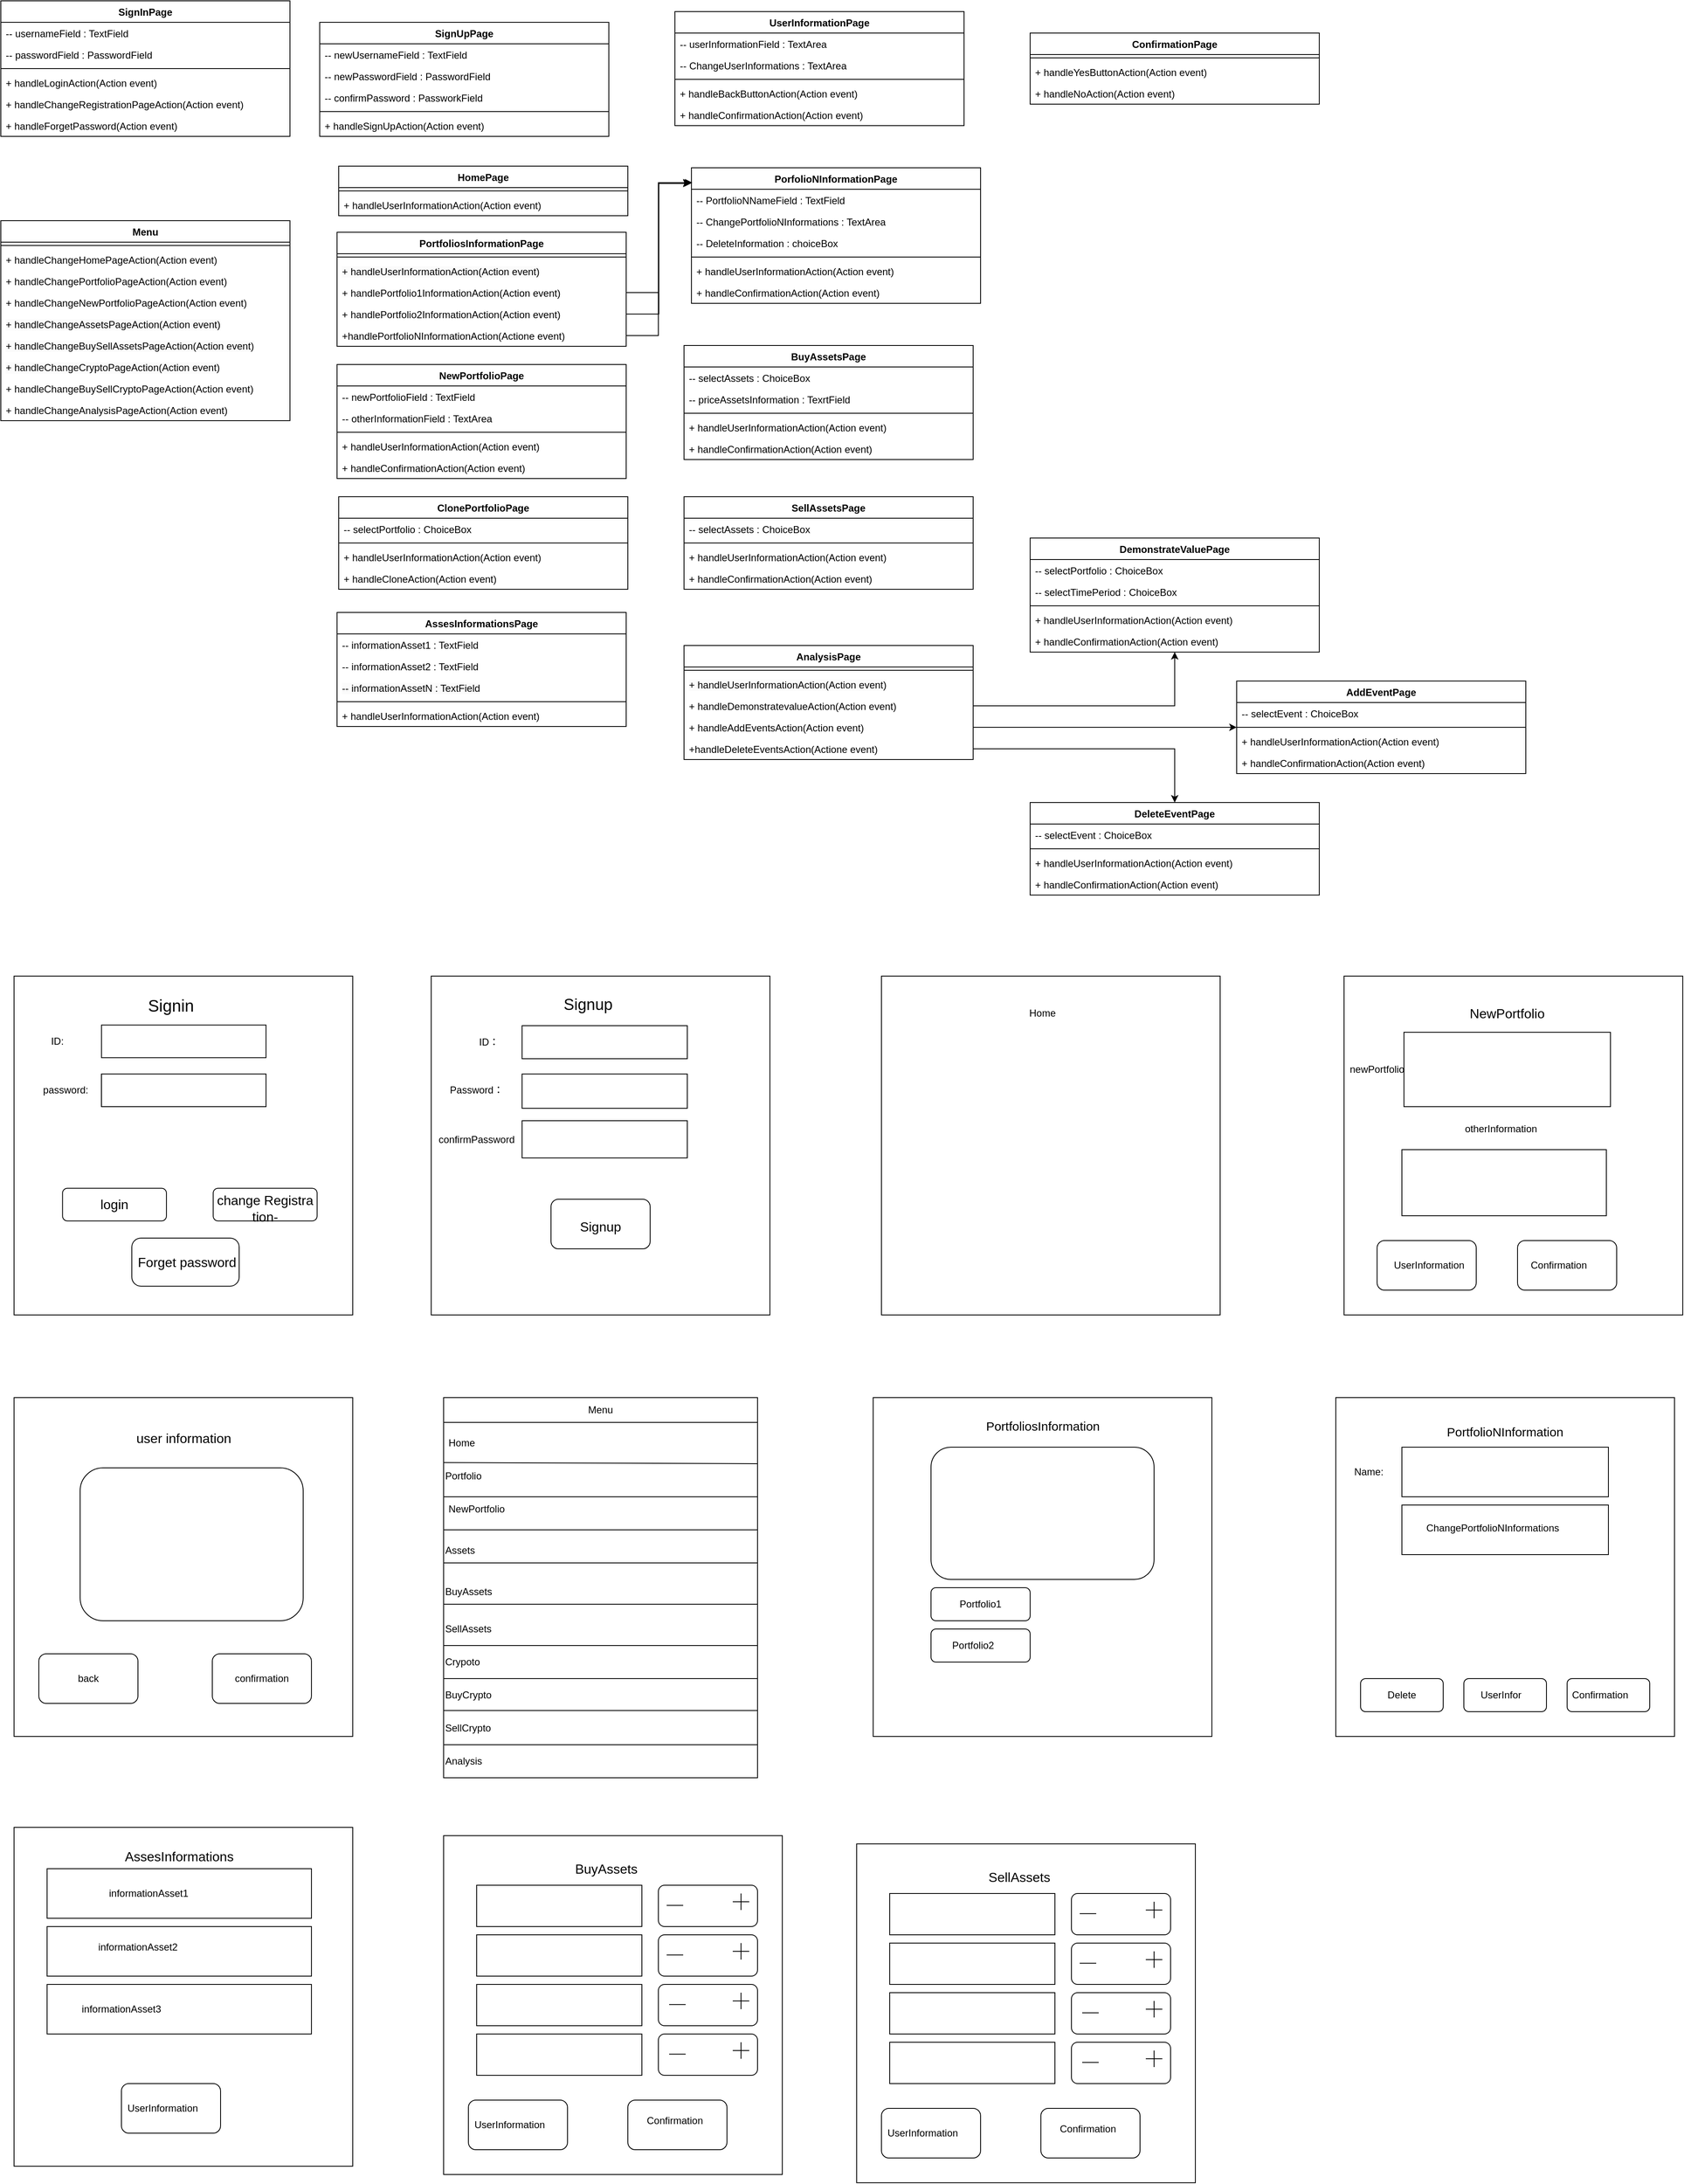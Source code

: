 <mxfile version="22.1.11" type="github">
  <diagram name="第 1 页" id="8w8cnCKI-UPCcAJevsUZ">
    <mxGraphModel dx="683" dy="382" grid="1" gridSize="10" guides="1" tooltips="1" connect="1" arrows="1" fold="1" page="1" pageScale="1" pageWidth="827" pageHeight="1169" math="0" shadow="0">
      <root>
        <mxCell id="0" />
        <mxCell id="1" parent="0" />
        <mxCell id="qQ2p7ifqkSaaZ6_-BF-f-2" value="SignInPage" style="swimlane;fontStyle=1;align=center;verticalAlign=top;childLayout=stackLayout;horizontal=1;startSize=26;horizontalStack=0;resizeParent=1;resizeParentMax=0;resizeLast=0;collapsible=1;marginBottom=0;whiteSpace=wrap;html=1;" parent="1" vertex="1">
          <mxGeometry x="64" y="30" width="350" height="164" as="geometry" />
        </mxCell>
        <mxCell id="qQ2p7ifqkSaaZ6_-BF-f-6" value="-- usernameField : TextField" style="text;strokeColor=none;fillColor=none;align=left;verticalAlign=top;spacingLeft=4;spacingRight=4;overflow=hidden;rotatable=0;points=[[0,0.5],[1,0.5]];portConstraint=eastwest;whiteSpace=wrap;html=1;" parent="qQ2p7ifqkSaaZ6_-BF-f-2" vertex="1">
          <mxGeometry y="26" width="350" height="26" as="geometry" />
        </mxCell>
        <mxCell id="qQ2p7ifqkSaaZ6_-BF-f-3" value="-- passwordField : PasswordField" style="text;strokeColor=none;fillColor=none;align=left;verticalAlign=top;spacingLeft=4;spacingRight=4;overflow=hidden;rotatable=0;points=[[0,0.5],[1,0.5]];portConstraint=eastwest;whiteSpace=wrap;html=1;" parent="qQ2p7ifqkSaaZ6_-BF-f-2" vertex="1">
          <mxGeometry y="52" width="350" height="26" as="geometry" />
        </mxCell>
        <mxCell id="qQ2p7ifqkSaaZ6_-BF-f-4" value="" style="line;strokeWidth=1;fillColor=none;align=left;verticalAlign=middle;spacingTop=-1;spacingLeft=3;spacingRight=3;rotatable=0;labelPosition=right;points=[];portConstraint=eastwest;strokeColor=inherit;" parent="qQ2p7ifqkSaaZ6_-BF-f-2" vertex="1">
          <mxGeometry y="78" width="350" height="8" as="geometry" />
        </mxCell>
        <mxCell id="qQ2p7ifqkSaaZ6_-BF-f-5" value="+ handleLoginAction(Action event)" style="text;strokeColor=none;fillColor=none;align=left;verticalAlign=top;spacingLeft=4;spacingRight=4;overflow=hidden;rotatable=0;points=[[0,0.5],[1,0.5]];portConstraint=eastwest;whiteSpace=wrap;html=1;" parent="qQ2p7ifqkSaaZ6_-BF-f-2" vertex="1">
          <mxGeometry y="86" width="350" height="26" as="geometry" />
        </mxCell>
        <mxCell id="qQ2p7ifqkSaaZ6_-BF-f-7" value="+ handleChangeRegistrationPageAction(Action event)" style="text;strokeColor=none;fillColor=none;align=left;verticalAlign=top;spacingLeft=4;spacingRight=4;overflow=hidden;rotatable=0;points=[[0,0.5],[1,0.5]];portConstraint=eastwest;whiteSpace=wrap;html=1;" parent="qQ2p7ifqkSaaZ6_-BF-f-2" vertex="1">
          <mxGeometry y="112" width="350" height="26" as="geometry" />
        </mxCell>
        <mxCell id="qQ2p7ifqkSaaZ6_-BF-f-14" value="+ handleForgetPassword(Action event)" style="text;strokeColor=none;fillColor=none;align=left;verticalAlign=top;spacingLeft=4;spacingRight=4;overflow=hidden;rotatable=0;points=[[0,0.5],[1,0.5]];portConstraint=eastwest;whiteSpace=wrap;html=1;" parent="qQ2p7ifqkSaaZ6_-BF-f-2" vertex="1">
          <mxGeometry y="138" width="350" height="26" as="geometry" />
        </mxCell>
        <mxCell id="qQ2p7ifqkSaaZ6_-BF-f-8" value="SignUpPage" style="swimlane;fontStyle=1;align=center;verticalAlign=top;childLayout=stackLayout;horizontal=1;startSize=26;horizontalStack=0;resizeParent=1;resizeParentMax=0;resizeLast=0;collapsible=1;marginBottom=0;whiteSpace=wrap;html=1;" parent="1" vertex="1">
          <mxGeometry x="450" y="56" width="350" height="138" as="geometry" />
        </mxCell>
        <mxCell id="qQ2p7ifqkSaaZ6_-BF-f-9" value="-- newUsernameField : TextField" style="text;strokeColor=none;fillColor=none;align=left;verticalAlign=top;spacingLeft=4;spacingRight=4;overflow=hidden;rotatable=0;points=[[0,0.5],[1,0.5]];portConstraint=eastwest;whiteSpace=wrap;html=1;" parent="qQ2p7ifqkSaaZ6_-BF-f-8" vertex="1">
          <mxGeometry y="26" width="350" height="26" as="geometry" />
        </mxCell>
        <mxCell id="qQ2p7ifqkSaaZ6_-BF-f-10" value="-- newPasswordField : PasswordField" style="text;strokeColor=none;fillColor=none;align=left;verticalAlign=top;spacingLeft=4;spacingRight=4;overflow=hidden;rotatable=0;points=[[0,0.5],[1,0.5]];portConstraint=eastwest;whiteSpace=wrap;html=1;" parent="qQ2p7ifqkSaaZ6_-BF-f-8" vertex="1">
          <mxGeometry y="52" width="350" height="26" as="geometry" />
        </mxCell>
        <mxCell id="qQ2p7ifqkSaaZ6_-BF-f-15" value="-- confirmPassword : PassworkField" style="text;strokeColor=none;fillColor=none;align=left;verticalAlign=top;spacingLeft=4;spacingRight=4;overflow=hidden;rotatable=0;points=[[0,0.5],[1,0.5]];portConstraint=eastwest;whiteSpace=wrap;html=1;" parent="qQ2p7ifqkSaaZ6_-BF-f-8" vertex="1">
          <mxGeometry y="78" width="350" height="26" as="geometry" />
        </mxCell>
        <mxCell id="qQ2p7ifqkSaaZ6_-BF-f-11" value="" style="line;strokeWidth=1;fillColor=none;align=left;verticalAlign=middle;spacingTop=-1;spacingLeft=3;spacingRight=3;rotatable=0;labelPosition=right;points=[];portConstraint=eastwest;strokeColor=inherit;" parent="qQ2p7ifqkSaaZ6_-BF-f-8" vertex="1">
          <mxGeometry y="104" width="350" height="8" as="geometry" />
        </mxCell>
        <mxCell id="qQ2p7ifqkSaaZ6_-BF-f-13" value="+ handleSignUpAction(Action event)" style="text;strokeColor=none;fillColor=none;align=left;verticalAlign=top;spacingLeft=4;spacingRight=4;overflow=hidden;rotatable=0;points=[[0,0.5],[1,0.5]];portConstraint=eastwest;whiteSpace=wrap;html=1;" parent="qQ2p7ifqkSaaZ6_-BF-f-8" vertex="1">
          <mxGeometry y="112" width="350" height="26" as="geometry" />
        </mxCell>
        <mxCell id="AKwQP4rSA9_y8AmhEt-1-8" value="Menu" style="swimlane;fontStyle=1;align=center;verticalAlign=top;childLayout=stackLayout;horizontal=1;startSize=26;horizontalStack=0;resizeParent=1;resizeParentMax=0;resizeLast=0;collapsible=1;marginBottom=0;whiteSpace=wrap;html=1;" parent="1" vertex="1">
          <mxGeometry x="64" y="296" width="350" height="242" as="geometry" />
        </mxCell>
        <mxCell id="AKwQP4rSA9_y8AmhEt-1-11" value="" style="line;strokeWidth=1;fillColor=none;align=left;verticalAlign=middle;spacingTop=-1;spacingLeft=3;spacingRight=3;rotatable=0;labelPosition=right;points=[];portConstraint=eastwest;strokeColor=inherit;" parent="AKwQP4rSA9_y8AmhEt-1-8" vertex="1">
          <mxGeometry y="26" width="350" height="8" as="geometry" />
        </mxCell>
        <mxCell id="AKwQP4rSA9_y8AmhEt-1-12" value="+ handleChangeHomePageAction(Action event)" style="text;strokeColor=none;fillColor=none;align=left;verticalAlign=top;spacingLeft=4;spacingRight=4;overflow=hidden;rotatable=0;points=[[0,0.5],[1,0.5]];portConstraint=eastwest;whiteSpace=wrap;html=1;" parent="AKwQP4rSA9_y8AmhEt-1-8" vertex="1">
          <mxGeometry y="34" width="350" height="26" as="geometry" />
        </mxCell>
        <mxCell id="AKwQP4rSA9_y8AmhEt-1-13" value="+ handleChangePortfolioPageAction(Action event)" style="text;strokeColor=none;fillColor=none;align=left;verticalAlign=top;spacingLeft=4;spacingRight=4;overflow=hidden;rotatable=0;points=[[0,0.5],[1,0.5]];portConstraint=eastwest;whiteSpace=wrap;html=1;" parent="AKwQP4rSA9_y8AmhEt-1-8" vertex="1">
          <mxGeometry y="60" width="350" height="26" as="geometry" />
        </mxCell>
        <mxCell id="AKwQP4rSA9_y8AmhEt-1-14" value="+ handleChangeNewPortfolioPageAction(Action event)" style="text;strokeColor=none;fillColor=none;align=left;verticalAlign=top;spacingLeft=4;spacingRight=4;overflow=hidden;rotatable=0;points=[[0,0.5],[1,0.5]];portConstraint=eastwest;whiteSpace=wrap;html=1;" parent="AKwQP4rSA9_y8AmhEt-1-8" vertex="1">
          <mxGeometry y="86" width="350" height="26" as="geometry" />
        </mxCell>
        <mxCell id="AKwQP4rSA9_y8AmhEt-1-15" value="&lt;span style=&quot;color: rgb(0, 0, 0); font-family: Helvetica; font-size: 12px; font-style: normal; font-variant-ligatures: normal; font-variant-caps: normal; font-weight: 400; letter-spacing: normal; orphans: 2; text-align: left; text-indent: 0px; text-transform: none; widows: 2; word-spacing: 0px; -webkit-text-stroke-width: 0px; background-color: rgb(251, 251, 251); text-decoration-thickness: initial; text-decoration-style: initial; text-decoration-color: initial; float: none; display: inline !important;&quot;&gt;+ handleChangeAssetsPageAction(Action event)&lt;/span&gt;" style="text;strokeColor=none;fillColor=none;align=left;verticalAlign=top;spacingLeft=4;spacingRight=4;overflow=hidden;rotatable=0;points=[[0,0.5],[1,0.5]];portConstraint=eastwest;whiteSpace=wrap;html=1;" parent="AKwQP4rSA9_y8AmhEt-1-8" vertex="1">
          <mxGeometry y="112" width="350" height="26" as="geometry" />
        </mxCell>
        <mxCell id="AKwQP4rSA9_y8AmhEt-1-17" value="&lt;span style=&quot;color: rgb(0, 0, 0); font-family: Helvetica; font-size: 12px; font-style: normal; font-variant-ligatures: normal; font-variant-caps: normal; font-weight: 400; letter-spacing: normal; orphans: 2; text-align: left; text-indent: 0px; text-transform: none; widows: 2; word-spacing: 0px; -webkit-text-stroke-width: 0px; background-color: rgb(251, 251, 251); text-decoration-thickness: initial; text-decoration-style: initial; text-decoration-color: initial; float: none; display: inline !important;&quot;&gt;+ handleChangeBuySellAssetsPageAction(Action event)&lt;/span&gt;" style="text;strokeColor=none;fillColor=none;align=left;verticalAlign=top;spacingLeft=4;spacingRight=4;overflow=hidden;rotatable=0;points=[[0,0.5],[1,0.5]];portConstraint=eastwest;whiteSpace=wrap;html=1;" parent="AKwQP4rSA9_y8AmhEt-1-8" vertex="1">
          <mxGeometry y="138" width="350" height="26" as="geometry" />
        </mxCell>
        <mxCell id="AKwQP4rSA9_y8AmhEt-1-18" value="&lt;span style=&quot;color: rgb(0, 0, 0); font-family: Helvetica; font-size: 12px; font-style: normal; font-variant-ligatures: normal; font-variant-caps: normal; font-weight: 400; letter-spacing: normal; orphans: 2; text-align: left; text-indent: 0px; text-transform: none; widows: 2; word-spacing: 0px; -webkit-text-stroke-width: 0px; background-color: rgb(251, 251, 251); text-decoration-thickness: initial; text-decoration-style: initial; text-decoration-color: initial; float: none; display: inline !important;&quot;&gt;+ handleChangeCryptoPageAction(Action event)&lt;/span&gt;" style="text;strokeColor=none;fillColor=none;align=left;verticalAlign=top;spacingLeft=4;spacingRight=4;overflow=hidden;rotatable=0;points=[[0,0.5],[1,0.5]];portConstraint=eastwest;whiteSpace=wrap;html=1;" parent="AKwQP4rSA9_y8AmhEt-1-8" vertex="1">
          <mxGeometry y="164" width="350" height="26" as="geometry" />
        </mxCell>
        <mxCell id="AKwQP4rSA9_y8AmhEt-1-20" value="+ handleChangeBuySellCryptoPageAction(Action event)" style="text;strokeColor=none;fillColor=none;align=left;verticalAlign=top;spacingLeft=4;spacingRight=4;overflow=hidden;rotatable=0;points=[[0,0.5],[1,0.5]];portConstraint=eastwest;whiteSpace=wrap;html=1;" parent="AKwQP4rSA9_y8AmhEt-1-8" vertex="1">
          <mxGeometry y="190" width="350" height="26" as="geometry" />
        </mxCell>
        <mxCell id="AKwQP4rSA9_y8AmhEt-1-21" value="+ handleChangeAnalysisPageAction(Action event)" style="text;strokeColor=none;fillColor=none;align=left;verticalAlign=top;spacingLeft=4;spacingRight=4;overflow=hidden;rotatable=0;points=[[0,0.5],[1,0.5]];portConstraint=eastwest;whiteSpace=wrap;html=1;" parent="AKwQP4rSA9_y8AmhEt-1-8" vertex="1">
          <mxGeometry y="216" width="350" height="26" as="geometry" />
        </mxCell>
        <mxCell id="WnGF1lTFCauJy7VCk2Zh-10" value="" style="group" parent="1" connectable="0" vertex="1">
          <mxGeometry x="80" y="1210" width="430" height="410" as="geometry" />
        </mxCell>
        <mxCell id="WnGF1lTFCauJy7VCk2Zh-1" value="" style="whiteSpace=wrap;html=1;aspect=fixed;movable=1;resizable=1;rotatable=1;deletable=1;editable=1;locked=0;connectable=1;" parent="WnGF1lTFCauJy7VCk2Zh-10" vertex="1">
          <mxGeometry width="410" height="410" as="geometry" />
        </mxCell>
        <mxCell id="WnGF1lTFCauJy7VCk2Zh-2" value="" style="rounded=1;whiteSpace=wrap;html=1;" parent="WnGF1lTFCauJy7VCk2Zh-10" vertex="1">
          <mxGeometry x="58.697" y="256.714" width="125.78" height="39.494" as="geometry" />
        </mxCell>
        <mxCell id="WnGF1lTFCauJy7VCk2Zh-4" value="" style="rounded=1;whiteSpace=wrap;html=1;" parent="WnGF1lTFCauJy7VCk2Zh-10" vertex="1">
          <mxGeometry x="241.078" y="256.714" width="125.78" height="39.494" as="geometry" />
        </mxCell>
        <mxCell id="WnGF1lTFCauJy7VCk2Zh-5" value="" style="rounded=1;whiteSpace=wrap;html=1;arcSize=19;" parent="WnGF1lTFCauJy7VCk2Zh-10" vertex="1">
          <mxGeometry x="142.551" y="316.943" width="129.973" height="58.254" as="geometry" />
        </mxCell>
        <mxCell id="WnGF1lTFCauJy7VCk2Zh-6" value="" style="rounded=0;whiteSpace=wrap;html=1;" parent="WnGF1lTFCauJy7VCk2Zh-10" vertex="1">
          <mxGeometry x="105.865" y="59.242" width="199.152" height="39.494" as="geometry" />
        </mxCell>
        <mxCell id="WnGF1lTFCauJy7VCk2Zh-7" value="" style="rounded=0;whiteSpace=wrap;html=1;" parent="WnGF1lTFCauJy7VCk2Zh-10" vertex="1">
          <mxGeometry x="105.865" y="118.483" width="199.152" height="39.494" as="geometry" />
        </mxCell>
        <mxCell id="WnGF1lTFCauJy7VCk2Zh-8" value="ID:" style="text;html=1;strokeColor=none;fillColor=none;align=center;verticalAlign=middle;whiteSpace=wrap;rounded=0;" parent="WnGF1lTFCauJy7VCk2Zh-10" vertex="1">
          <mxGeometry x="20.963" y="64.179" width="62.89" height="29.621" as="geometry" />
        </mxCell>
        <mxCell id="WnGF1lTFCauJy7VCk2Zh-11" value="password:" style="text;html=1;strokeColor=none;fillColor=none;align=center;verticalAlign=middle;whiteSpace=wrap;rounded=0;" parent="WnGF1lTFCauJy7VCk2Zh-10" vertex="1">
          <mxGeometry x="31.445" y="123.42" width="62.89" height="29.621" as="geometry" />
        </mxCell>
        <mxCell id="D_s1Wh9lTRto2ANUzbIN-1" value="login" style="text;strokeColor=none;fillColor=none;html=1;align=center;verticalAlign=middle;whiteSpace=wrap;rounded=0;fontSize=16;" parent="WnGF1lTFCauJy7VCk2Zh-10" vertex="1">
          <mxGeometry x="90.142" y="251.777" width="62.89" height="49.368" as="geometry" />
        </mxCell>
        <mxCell id="D_s1Wh9lTRto2ANUzbIN-2" value="change Registra&lt;br&gt;tion-" style="text;strokeColor=none;fillColor=none;html=1;align=center;verticalAlign=middle;whiteSpace=wrap;rounded=0;fontSize=16;" parent="WnGF1lTFCauJy7VCk2Zh-10" vertex="1">
          <mxGeometry x="241.078" y="261.651" width="125.78" height="39.494" as="geometry" />
        </mxCell>
        <mxCell id="D_s1Wh9lTRto2ANUzbIN-3" value="Forget password" style="text;strokeColor=none;fillColor=none;html=1;align=center;verticalAlign=middle;whiteSpace=wrap;rounded=0;fontSize=16;" parent="WnGF1lTFCauJy7VCk2Zh-10" vertex="1">
          <mxGeometry x="131.021" y="345.577" width="157.225" as="geometry" />
        </mxCell>
        <mxCell id="ubDF748PIjpq4Aqp7dau-11" value="&lt;font style=&quot;font-size: 20px;&quot;&gt;Signin&lt;/font&gt;" style="text;html=1;strokeColor=none;fillColor=none;align=center;verticalAlign=middle;whiteSpace=wrap;rounded=0;" parent="WnGF1lTFCauJy7VCk2Zh-10" vertex="1">
          <mxGeometry x="160" y="20" width="60" height="30" as="geometry" />
        </mxCell>
        <mxCell id="AKwQP4rSA9_y8AmhEt-1-22" value="HomePage" style="swimlane;fontStyle=1;align=center;verticalAlign=top;childLayout=stackLayout;horizontal=1;startSize=26;horizontalStack=0;resizeParent=1;resizeParentMax=0;resizeLast=0;collapsible=1;marginBottom=0;whiteSpace=wrap;html=1;" parent="1" vertex="1">
          <mxGeometry x="473" y="230" width="350" height="60" as="geometry" />
        </mxCell>
        <mxCell id="AKwQP4rSA9_y8AmhEt-1-26" value="" style="line;strokeWidth=1;fillColor=none;align=left;verticalAlign=middle;spacingTop=-1;spacingLeft=3;spacingRight=3;rotatable=0;labelPosition=right;points=[];portConstraint=eastwest;strokeColor=inherit;" parent="AKwQP4rSA9_y8AmhEt-1-22" vertex="1">
          <mxGeometry y="26" width="350" height="8" as="geometry" />
        </mxCell>
        <mxCell id="AKwQP4rSA9_y8AmhEt-1-27" value="+ handleUserInformationAction(Action event)" style="text;strokeColor=none;fillColor=none;align=left;verticalAlign=top;spacingLeft=4;spacingRight=4;overflow=hidden;rotatable=0;points=[[0,0.5],[1,0.5]];portConstraint=eastwest;whiteSpace=wrap;html=1;" parent="AKwQP4rSA9_y8AmhEt-1-22" vertex="1">
          <mxGeometry y="34" width="350" height="26" as="geometry" />
        </mxCell>
        <mxCell id="AKwQP4rSA9_y8AmhEt-1-28" value="PortfoliosInformationPage" style="swimlane;fontStyle=1;align=center;verticalAlign=top;childLayout=stackLayout;horizontal=1;startSize=26;horizontalStack=0;resizeParent=1;resizeParentMax=0;resizeLast=0;collapsible=1;marginBottom=0;whiteSpace=wrap;html=1;" parent="1" vertex="1">
          <mxGeometry x="471" y="310" width="350" height="138" as="geometry" />
        </mxCell>
        <mxCell id="AKwQP4rSA9_y8AmhEt-1-32" value="" style="line;strokeWidth=1;fillColor=none;align=left;verticalAlign=middle;spacingTop=-1;spacingLeft=3;spacingRight=3;rotatable=0;labelPosition=right;points=[];portConstraint=eastwest;strokeColor=inherit;" parent="AKwQP4rSA9_y8AmhEt-1-28" vertex="1">
          <mxGeometry y="26" width="350" height="8" as="geometry" />
        </mxCell>
        <mxCell id="AKwQP4rSA9_y8AmhEt-1-34" value="&lt;span style=&quot;color: rgb(0, 0, 0); font-family: Helvetica; font-size: 12px; font-style: normal; font-variant-ligatures: normal; font-variant-caps: normal; font-weight: 400; letter-spacing: normal; orphans: 2; text-align: left; text-indent: 0px; text-transform: none; widows: 2; word-spacing: 0px; -webkit-text-stroke-width: 0px; background-color: rgb(251, 251, 251); text-decoration-thickness: initial; text-decoration-style: initial; text-decoration-color: initial; float: none; display: inline !important;&quot;&gt;+ handleUserInformationAction(Action event)&lt;/span&gt;" style="text;strokeColor=none;fillColor=none;align=left;verticalAlign=top;spacingLeft=4;spacingRight=4;overflow=hidden;rotatable=0;points=[[0,0.5],[1,0.5]];portConstraint=eastwest;whiteSpace=wrap;html=1;" parent="AKwQP4rSA9_y8AmhEt-1-28" vertex="1">
          <mxGeometry y="34" width="350" height="26" as="geometry" />
        </mxCell>
        <mxCell id="AKwQP4rSA9_y8AmhEt-1-33" value="+ handlePortfolio1InformationAction(Action event)" style="text;strokeColor=none;fillColor=none;align=left;verticalAlign=top;spacingLeft=4;spacingRight=4;overflow=hidden;rotatable=0;points=[[0,0.5],[1,0.5]];portConstraint=eastwest;whiteSpace=wrap;html=1;" parent="AKwQP4rSA9_y8AmhEt-1-28" vertex="1">
          <mxGeometry y="60" width="350" height="26" as="geometry" />
        </mxCell>
        <mxCell id="AKwQP4rSA9_y8AmhEt-1-35" value="+ handlePortfolio2InformationAction(Action event)" style="text;strokeColor=none;fillColor=none;align=left;verticalAlign=top;spacingLeft=4;spacingRight=4;overflow=hidden;rotatable=0;points=[[0,0.5],[1,0.5]];portConstraint=eastwest;whiteSpace=wrap;html=1;" parent="AKwQP4rSA9_y8AmhEt-1-28" vertex="1">
          <mxGeometry y="86" width="350" height="26" as="geometry" />
        </mxCell>
        <mxCell id="AKwQP4rSA9_y8AmhEt-1-36" value="+handlePortfolioNInformationAction(Actione event)" style="text;strokeColor=none;fillColor=none;align=left;verticalAlign=top;spacingLeft=4;spacingRight=4;overflow=hidden;rotatable=0;points=[[0,0.5],[1,0.5]];portConstraint=eastwest;whiteSpace=wrap;html=1;" parent="AKwQP4rSA9_y8AmhEt-1-28" vertex="1">
          <mxGeometry y="112" width="350" height="26" as="geometry" />
        </mxCell>
        <mxCell id="AKwQP4rSA9_y8AmhEt-1-44" value="NewPortfolioPage" style="swimlane;fontStyle=1;align=center;verticalAlign=top;childLayout=stackLayout;horizontal=1;startSize=26;horizontalStack=0;resizeParent=1;resizeParentMax=0;resizeLast=0;collapsible=1;marginBottom=0;whiteSpace=wrap;html=1;" parent="1" vertex="1">
          <mxGeometry x="471" y="470" width="350" height="138" as="geometry" />
        </mxCell>
        <mxCell id="AKwQP4rSA9_y8AmhEt-1-45" value="-- newPortfolioField : TextField" style="text;strokeColor=none;fillColor=none;align=left;verticalAlign=top;spacingLeft=4;spacingRight=4;overflow=hidden;rotatable=0;points=[[0,0.5],[1,0.5]];portConstraint=eastwest;whiteSpace=wrap;html=1;" parent="AKwQP4rSA9_y8AmhEt-1-44" vertex="1">
          <mxGeometry y="26" width="350" height="26" as="geometry" />
        </mxCell>
        <mxCell id="AKwQP4rSA9_y8AmhEt-1-46" value="-- otherInformationField : TextArea" style="text;strokeColor=none;fillColor=none;align=left;verticalAlign=top;spacingLeft=4;spacingRight=4;overflow=hidden;rotatable=0;points=[[0,0.5],[1,0.5]];portConstraint=eastwest;whiteSpace=wrap;html=1;" parent="AKwQP4rSA9_y8AmhEt-1-44" vertex="1">
          <mxGeometry y="52" width="350" height="26" as="geometry" />
        </mxCell>
        <mxCell id="AKwQP4rSA9_y8AmhEt-1-47" value="" style="line;strokeWidth=1;fillColor=none;align=left;verticalAlign=middle;spacingTop=-1;spacingLeft=3;spacingRight=3;rotatable=0;labelPosition=right;points=[];portConstraint=eastwest;strokeColor=inherit;" parent="AKwQP4rSA9_y8AmhEt-1-44" vertex="1">
          <mxGeometry y="78" width="350" height="8" as="geometry" />
        </mxCell>
        <mxCell id="AKwQP4rSA9_y8AmhEt-1-48" value="+ handleUserInformationAction(Action event)" style="text;strokeColor=none;fillColor=none;align=left;verticalAlign=top;spacingLeft=4;spacingRight=4;overflow=hidden;rotatable=0;points=[[0,0.5],[1,0.5]];portConstraint=eastwest;whiteSpace=wrap;html=1;" parent="AKwQP4rSA9_y8AmhEt-1-44" vertex="1">
          <mxGeometry y="86" width="350" height="26" as="geometry" />
        </mxCell>
        <mxCell id="AKwQP4rSA9_y8AmhEt-1-49" value="+ handleConfirmationAction(Action event)" style="text;strokeColor=none;fillColor=none;align=left;verticalAlign=top;spacingLeft=4;spacingRight=4;overflow=hidden;rotatable=0;points=[[0,0.5],[1,0.5]];portConstraint=eastwest;whiteSpace=wrap;html=1;" parent="AKwQP4rSA9_y8AmhEt-1-44" vertex="1">
          <mxGeometry y="112" width="350" height="26" as="geometry" />
        </mxCell>
        <mxCell id="6h6gqU1jo04LtHCAYvQy-1" value="ClonePortfolioPage" style="swimlane;fontStyle=1;align=center;verticalAlign=top;childLayout=stackLayout;horizontal=1;startSize=26;horizontalStack=0;resizeParent=1;resizeParentMax=0;resizeLast=0;collapsible=1;marginBottom=0;whiteSpace=wrap;html=1;" parent="1" vertex="1">
          <mxGeometry x="473" y="630" width="350" height="112" as="geometry" />
        </mxCell>
        <mxCell id="6h6gqU1jo04LtHCAYvQy-2" value="-- selectPortfolio : ChoiceBox" style="text;strokeColor=none;fillColor=none;align=left;verticalAlign=top;spacingLeft=4;spacingRight=4;overflow=hidden;rotatable=0;points=[[0,0.5],[1,0.5]];portConstraint=eastwest;whiteSpace=wrap;html=1;" parent="6h6gqU1jo04LtHCAYvQy-1" vertex="1">
          <mxGeometry y="26" width="350" height="26" as="geometry" />
        </mxCell>
        <mxCell id="6h6gqU1jo04LtHCAYvQy-4" value="" style="line;strokeWidth=1;fillColor=none;align=left;verticalAlign=middle;spacingTop=-1;spacingLeft=3;spacingRight=3;rotatable=0;labelPosition=right;points=[];portConstraint=eastwest;strokeColor=inherit;" parent="6h6gqU1jo04LtHCAYvQy-1" vertex="1">
          <mxGeometry y="52" width="350" height="8" as="geometry" />
        </mxCell>
        <mxCell id="6h6gqU1jo04LtHCAYvQy-5" value="+ handleUserInformationAction(Action event)" style="text;strokeColor=none;fillColor=none;align=left;verticalAlign=top;spacingLeft=4;spacingRight=4;overflow=hidden;rotatable=0;points=[[0,0.5],[1,0.5]];portConstraint=eastwest;whiteSpace=wrap;html=1;" parent="6h6gqU1jo04LtHCAYvQy-1" vertex="1">
          <mxGeometry y="60" width="350" height="26" as="geometry" />
        </mxCell>
        <mxCell id="6h6gqU1jo04LtHCAYvQy-6" value="+ handleCloneAction(Action event)" style="text;strokeColor=none;fillColor=none;align=left;verticalAlign=top;spacingLeft=4;spacingRight=4;overflow=hidden;rotatable=0;points=[[0,0.5],[1,0.5]];portConstraint=eastwest;whiteSpace=wrap;html=1;" parent="6h6gqU1jo04LtHCAYvQy-1" vertex="1">
          <mxGeometry y="86" width="350" height="26" as="geometry" />
        </mxCell>
        <mxCell id="6h6gqU1jo04LtHCAYvQy-15" value="AssesInformationsPage" style="swimlane;fontStyle=1;align=center;verticalAlign=top;childLayout=stackLayout;horizontal=1;startSize=26;horizontalStack=0;resizeParent=1;resizeParentMax=0;resizeLast=0;collapsible=1;marginBottom=0;whiteSpace=wrap;html=1;" parent="1" vertex="1">
          <mxGeometry x="471" y="770" width="350" height="138" as="geometry" />
        </mxCell>
        <mxCell id="6h6gqU1jo04LtHCAYvQy-16" value="-- informationAsset1 : TextField" style="text;strokeColor=none;fillColor=none;align=left;verticalAlign=top;spacingLeft=4;spacingRight=4;overflow=hidden;rotatable=0;points=[[0,0.5],[1,0.5]];portConstraint=eastwest;whiteSpace=wrap;html=1;" parent="6h6gqU1jo04LtHCAYvQy-15" vertex="1">
          <mxGeometry y="26" width="350" height="26" as="geometry" />
        </mxCell>
        <mxCell id="6h6gqU1jo04LtHCAYvQy-21" value="-- informationAsset2 : TextField" style="text;strokeColor=none;fillColor=none;align=left;verticalAlign=top;spacingLeft=4;spacingRight=4;overflow=hidden;rotatable=0;points=[[0,0.5],[1,0.5]];portConstraint=eastwest;whiteSpace=wrap;html=1;" parent="6h6gqU1jo04LtHCAYvQy-15" vertex="1">
          <mxGeometry y="52" width="350" height="26" as="geometry" />
        </mxCell>
        <mxCell id="6h6gqU1jo04LtHCAYvQy-22" value="&lt;span style=&quot;color: rgb(0, 0, 0); font-family: Helvetica; font-size: 12px; font-style: normal; font-variant-ligatures: normal; font-variant-caps: normal; font-weight: 400; letter-spacing: normal; orphans: 2; text-align: left; text-indent: 0px; text-transform: none; widows: 2; word-spacing: 0px; -webkit-text-stroke-width: 0px; background-color: rgb(251, 251, 251); text-decoration-thickness: initial; text-decoration-style: initial; text-decoration-color: initial; float: none; display: inline !important;&quot;&gt;-- informationAssetN : TextField&lt;/span&gt;" style="text;strokeColor=none;fillColor=none;align=left;verticalAlign=top;spacingLeft=4;spacingRight=4;overflow=hidden;rotatable=0;points=[[0,0.5],[1,0.5]];portConstraint=eastwest;whiteSpace=wrap;html=1;" parent="6h6gqU1jo04LtHCAYvQy-15" vertex="1">
          <mxGeometry y="78" width="350" height="26" as="geometry" />
        </mxCell>
        <mxCell id="6h6gqU1jo04LtHCAYvQy-18" value="" style="line;strokeWidth=1;fillColor=none;align=left;verticalAlign=middle;spacingTop=-1;spacingLeft=3;spacingRight=3;rotatable=0;labelPosition=right;points=[];portConstraint=eastwest;strokeColor=inherit;" parent="6h6gqU1jo04LtHCAYvQy-15" vertex="1">
          <mxGeometry y="104" width="350" height="8" as="geometry" />
        </mxCell>
        <mxCell id="6h6gqU1jo04LtHCAYvQy-19" value="+ handleUserInformationAction(Action event)" style="text;strokeColor=none;fillColor=none;align=left;verticalAlign=top;spacingLeft=4;spacingRight=4;overflow=hidden;rotatable=0;points=[[0,0.5],[1,0.5]];portConstraint=eastwest;whiteSpace=wrap;html=1;" parent="6h6gqU1jo04LtHCAYvQy-15" vertex="1">
          <mxGeometry y="112" width="350" height="26" as="geometry" />
        </mxCell>
        <mxCell id="6h6gqU1jo04LtHCAYvQy-23" value="PorfolioNInformationPage" style="swimlane;fontStyle=1;align=center;verticalAlign=top;childLayout=stackLayout;horizontal=1;startSize=26;horizontalStack=0;resizeParent=1;resizeParentMax=0;resizeLast=0;collapsible=1;marginBottom=0;whiteSpace=wrap;html=1;" parent="1" vertex="1">
          <mxGeometry x="900" y="232" width="350" height="164" as="geometry" />
        </mxCell>
        <mxCell id="6h6gqU1jo04LtHCAYvQy-24" value="-- PortfolioNNameField : TextField" style="text;strokeColor=none;fillColor=none;align=left;verticalAlign=top;spacingLeft=4;spacingRight=4;overflow=hidden;rotatable=0;points=[[0,0.5],[1,0.5]];portConstraint=eastwest;whiteSpace=wrap;html=1;" parent="6h6gqU1jo04LtHCAYvQy-23" vertex="1">
          <mxGeometry y="26" width="350" height="26" as="geometry" />
        </mxCell>
        <mxCell id="6h6gqU1jo04LtHCAYvQy-25" value="-- ChangePortfolioNInformations : TextArea" style="text;strokeColor=none;fillColor=none;align=left;verticalAlign=top;spacingLeft=4;spacingRight=4;overflow=hidden;rotatable=0;points=[[0,0.5],[1,0.5]];portConstraint=eastwest;whiteSpace=wrap;html=1;" parent="6h6gqU1jo04LtHCAYvQy-23" vertex="1">
          <mxGeometry y="52" width="350" height="26" as="geometry" />
        </mxCell>
        <mxCell id="6h6gqU1jo04LtHCAYvQy-30" value="-- DeleteInformation : choiceBox" style="text;strokeColor=none;fillColor=none;align=left;verticalAlign=top;spacingLeft=4;spacingRight=4;overflow=hidden;rotatable=0;points=[[0,0.5],[1,0.5]];portConstraint=eastwest;whiteSpace=wrap;html=1;" parent="6h6gqU1jo04LtHCAYvQy-23" vertex="1">
          <mxGeometry y="78" width="350" height="26" as="geometry" />
        </mxCell>
        <mxCell id="6h6gqU1jo04LtHCAYvQy-26" value="" style="line;strokeWidth=1;fillColor=none;align=left;verticalAlign=middle;spacingTop=-1;spacingLeft=3;spacingRight=3;rotatable=0;labelPosition=right;points=[];portConstraint=eastwest;strokeColor=inherit;" parent="6h6gqU1jo04LtHCAYvQy-23" vertex="1">
          <mxGeometry y="104" width="350" height="8" as="geometry" />
        </mxCell>
        <mxCell id="6h6gqU1jo04LtHCAYvQy-27" value="+ handleUserInformationAction(Action event)" style="text;strokeColor=none;fillColor=none;align=left;verticalAlign=top;spacingLeft=4;spacingRight=4;overflow=hidden;rotatable=0;points=[[0,0.5],[1,0.5]];portConstraint=eastwest;whiteSpace=wrap;html=1;" parent="6h6gqU1jo04LtHCAYvQy-23" vertex="1">
          <mxGeometry y="112" width="350" height="26" as="geometry" />
        </mxCell>
        <mxCell id="6h6gqU1jo04LtHCAYvQy-28" value="+ handleConfirmationAction(Action event)" style="text;strokeColor=none;fillColor=none;align=left;verticalAlign=top;spacingLeft=4;spacingRight=4;overflow=hidden;rotatable=0;points=[[0,0.5],[1,0.5]];portConstraint=eastwest;whiteSpace=wrap;html=1;" parent="6h6gqU1jo04LtHCAYvQy-23" vertex="1">
          <mxGeometry y="138" width="350" height="26" as="geometry" />
        </mxCell>
        <mxCell id="6h6gqU1jo04LtHCAYvQy-31" style="edgeStyle=orthogonalEdgeStyle;rounded=0;orthogonalLoop=1;jettySize=auto;html=1;exitX=1;exitY=0.5;exitDx=0;exitDy=0;entryX=-0.003;entryY=0.116;entryDx=0;entryDy=0;entryPerimeter=0;" parent="1" source="AKwQP4rSA9_y8AmhEt-1-33" target="6h6gqU1jo04LtHCAYvQy-23" edge="1">
          <mxGeometry relative="1" as="geometry" />
        </mxCell>
        <mxCell id="6h6gqU1jo04LtHCAYvQy-32" style="edgeStyle=orthogonalEdgeStyle;rounded=0;orthogonalLoop=1;jettySize=auto;html=1;entryX=-0.003;entryY=0.11;entryDx=0;entryDy=0;entryPerimeter=0;" parent="1" source="AKwQP4rSA9_y8AmhEt-1-35" target="6h6gqU1jo04LtHCAYvQy-23" edge="1">
          <mxGeometry relative="1" as="geometry" />
        </mxCell>
        <mxCell id="6h6gqU1jo04LtHCAYvQy-35" style="edgeStyle=orthogonalEdgeStyle;rounded=0;orthogonalLoop=1;jettySize=auto;html=1;entryX=0.003;entryY=0.11;entryDx=0;entryDy=0;entryPerimeter=0;" parent="1" source="AKwQP4rSA9_y8AmhEt-1-36" target="6h6gqU1jo04LtHCAYvQy-23" edge="1">
          <mxGeometry relative="1" as="geometry">
            <Array as="points">
              <mxPoint x="860" y="435" />
              <mxPoint x="860" y="250" />
            </Array>
          </mxGeometry>
        </mxCell>
        <mxCell id="6h6gqU1jo04LtHCAYvQy-36" value="BuyAssetsPage" style="swimlane;fontStyle=1;align=center;verticalAlign=top;childLayout=stackLayout;horizontal=1;startSize=26;horizontalStack=0;resizeParent=1;resizeParentMax=0;resizeLast=0;collapsible=1;marginBottom=0;whiteSpace=wrap;html=1;" parent="1" vertex="1">
          <mxGeometry x="891" y="447" width="350" height="138" as="geometry" />
        </mxCell>
        <mxCell id="6h6gqU1jo04LtHCAYvQy-37" value="-- selectAssets : ChoiceBox" style="text;strokeColor=none;fillColor=none;align=left;verticalAlign=top;spacingLeft=4;spacingRight=4;overflow=hidden;rotatable=0;points=[[0,0.5],[1,0.5]];portConstraint=eastwest;whiteSpace=wrap;html=1;" parent="6h6gqU1jo04LtHCAYvQy-36" vertex="1">
          <mxGeometry y="26" width="350" height="26" as="geometry" />
        </mxCell>
        <mxCell id="6h6gqU1jo04LtHCAYvQy-41" value="-- priceAssetsInformation : TexrtField" style="text;strokeColor=none;fillColor=none;align=left;verticalAlign=top;spacingLeft=4;spacingRight=4;overflow=hidden;rotatable=0;points=[[0,0.5],[1,0.5]];portConstraint=eastwest;whiteSpace=wrap;html=1;" parent="6h6gqU1jo04LtHCAYvQy-36" vertex="1">
          <mxGeometry y="52" width="350" height="26" as="geometry" />
        </mxCell>
        <mxCell id="6h6gqU1jo04LtHCAYvQy-38" value="" style="line;strokeWidth=1;fillColor=none;align=left;verticalAlign=middle;spacingTop=-1;spacingLeft=3;spacingRight=3;rotatable=0;labelPosition=right;points=[];portConstraint=eastwest;strokeColor=inherit;" parent="6h6gqU1jo04LtHCAYvQy-36" vertex="1">
          <mxGeometry y="78" width="350" height="8" as="geometry" />
        </mxCell>
        <mxCell id="6h6gqU1jo04LtHCAYvQy-39" value="+ handleUserInformationAction(Action event)" style="text;strokeColor=none;fillColor=none;align=left;verticalAlign=top;spacingLeft=4;spacingRight=4;overflow=hidden;rotatable=0;points=[[0,0.5],[1,0.5]];portConstraint=eastwest;whiteSpace=wrap;html=1;" parent="6h6gqU1jo04LtHCAYvQy-36" vertex="1">
          <mxGeometry y="86" width="350" height="26" as="geometry" />
        </mxCell>
        <mxCell id="6h6gqU1jo04LtHCAYvQy-40" value="+ handleConfirmationAction(Action event)" style="text;strokeColor=none;fillColor=none;align=left;verticalAlign=top;spacingLeft=4;spacingRight=4;overflow=hidden;rotatable=0;points=[[0,0.5],[1,0.5]];portConstraint=eastwest;whiteSpace=wrap;html=1;" parent="6h6gqU1jo04LtHCAYvQy-36" vertex="1">
          <mxGeometry y="112" width="350" height="26" as="geometry" />
        </mxCell>
        <mxCell id="6h6gqU1jo04LtHCAYvQy-42" value="SellAssetsPage" style="swimlane;fontStyle=1;align=center;verticalAlign=top;childLayout=stackLayout;horizontal=1;startSize=26;horizontalStack=0;resizeParent=1;resizeParentMax=0;resizeLast=0;collapsible=1;marginBottom=0;whiteSpace=wrap;html=1;" parent="1" vertex="1">
          <mxGeometry x="891" y="630" width="350" height="112" as="geometry" />
        </mxCell>
        <mxCell id="6h6gqU1jo04LtHCAYvQy-43" value="-- selectAssets : ChoiceBox" style="text;strokeColor=none;fillColor=none;align=left;verticalAlign=top;spacingLeft=4;spacingRight=4;overflow=hidden;rotatable=0;points=[[0,0.5],[1,0.5]];portConstraint=eastwest;whiteSpace=wrap;html=1;" parent="6h6gqU1jo04LtHCAYvQy-42" vertex="1">
          <mxGeometry y="26" width="350" height="26" as="geometry" />
        </mxCell>
        <mxCell id="6h6gqU1jo04LtHCAYvQy-45" value="" style="line;strokeWidth=1;fillColor=none;align=left;verticalAlign=middle;spacingTop=-1;spacingLeft=3;spacingRight=3;rotatable=0;labelPosition=right;points=[];portConstraint=eastwest;strokeColor=inherit;" parent="6h6gqU1jo04LtHCAYvQy-42" vertex="1">
          <mxGeometry y="52" width="350" height="8" as="geometry" />
        </mxCell>
        <mxCell id="6h6gqU1jo04LtHCAYvQy-46" value="+ handleUserInformationAction(Action event)" style="text;strokeColor=none;fillColor=none;align=left;verticalAlign=top;spacingLeft=4;spacingRight=4;overflow=hidden;rotatable=0;points=[[0,0.5],[1,0.5]];portConstraint=eastwest;whiteSpace=wrap;html=1;" parent="6h6gqU1jo04LtHCAYvQy-42" vertex="1">
          <mxGeometry y="60" width="350" height="26" as="geometry" />
        </mxCell>
        <mxCell id="6h6gqU1jo04LtHCAYvQy-47" value="+ handleConfirmationAction(Action event)" style="text;strokeColor=none;fillColor=none;align=left;verticalAlign=top;spacingLeft=4;spacingRight=4;overflow=hidden;rotatable=0;points=[[0,0.5],[1,0.5]];portConstraint=eastwest;whiteSpace=wrap;html=1;" parent="6h6gqU1jo04LtHCAYvQy-42" vertex="1">
          <mxGeometry y="86" width="350" height="26" as="geometry" />
        </mxCell>
        <mxCell id="6h6gqU1jo04LtHCAYvQy-48" value="UserInformationPage" style="swimlane;fontStyle=1;align=center;verticalAlign=top;childLayout=stackLayout;horizontal=1;startSize=26;horizontalStack=0;resizeParent=1;resizeParentMax=0;resizeLast=0;collapsible=1;marginBottom=0;whiteSpace=wrap;html=1;" parent="1" vertex="1">
          <mxGeometry x="880" y="43" width="350" height="138" as="geometry" />
        </mxCell>
        <mxCell id="6h6gqU1jo04LtHCAYvQy-49" value="-- userInformationField : TextArea" style="text;strokeColor=none;fillColor=none;align=left;verticalAlign=top;spacingLeft=4;spacingRight=4;overflow=hidden;rotatable=0;points=[[0,0.5],[1,0.5]];portConstraint=eastwest;whiteSpace=wrap;html=1;" parent="6h6gqU1jo04LtHCAYvQy-48" vertex="1">
          <mxGeometry y="26" width="350" height="26" as="geometry" />
        </mxCell>
        <mxCell id="6h6gqU1jo04LtHCAYvQy-55" value="-- ChangeUserInformations : TextArea" style="text;strokeColor=none;fillColor=none;align=left;verticalAlign=top;spacingLeft=4;spacingRight=4;overflow=hidden;rotatable=0;points=[[0,0.5],[1,0.5]];portConstraint=eastwest;whiteSpace=wrap;html=1;" parent="6h6gqU1jo04LtHCAYvQy-48" vertex="1">
          <mxGeometry y="52" width="350" height="26" as="geometry" />
        </mxCell>
        <mxCell id="6h6gqU1jo04LtHCAYvQy-50" value="" style="line;strokeWidth=1;fillColor=none;align=left;verticalAlign=middle;spacingTop=-1;spacingLeft=3;spacingRight=3;rotatable=0;labelPosition=right;points=[];portConstraint=eastwest;strokeColor=inherit;" parent="6h6gqU1jo04LtHCAYvQy-48" vertex="1">
          <mxGeometry y="78" width="350" height="8" as="geometry" />
        </mxCell>
        <mxCell id="6h6gqU1jo04LtHCAYvQy-51" value="+ handleBackButtonAction(Action event)" style="text;strokeColor=none;fillColor=none;align=left;verticalAlign=top;spacingLeft=4;spacingRight=4;overflow=hidden;rotatable=0;points=[[0,0.5],[1,0.5]];portConstraint=eastwest;whiteSpace=wrap;html=1;" parent="6h6gqU1jo04LtHCAYvQy-48" vertex="1">
          <mxGeometry y="86" width="350" height="26" as="geometry" />
        </mxCell>
        <mxCell id="6h6gqU1jo04LtHCAYvQy-52" value="+ handleConfirmationAction(Action event)" style="text;strokeColor=none;fillColor=none;align=left;verticalAlign=top;spacingLeft=4;spacingRight=4;overflow=hidden;rotatable=0;points=[[0,0.5],[1,0.5]];portConstraint=eastwest;whiteSpace=wrap;html=1;" parent="6h6gqU1jo04LtHCAYvQy-48" vertex="1">
          <mxGeometry y="112" width="350" height="26" as="geometry" />
        </mxCell>
        <mxCell id="6h6gqU1jo04LtHCAYvQy-56" value="AnalysisPage" style="swimlane;fontStyle=1;align=center;verticalAlign=top;childLayout=stackLayout;horizontal=1;startSize=26;horizontalStack=0;resizeParent=1;resizeParentMax=0;resizeLast=0;collapsible=1;marginBottom=0;whiteSpace=wrap;html=1;" parent="1" vertex="1">
          <mxGeometry x="891" y="810" width="350" height="138" as="geometry" />
        </mxCell>
        <mxCell id="6h6gqU1jo04LtHCAYvQy-57" value="" style="line;strokeWidth=1;fillColor=none;align=left;verticalAlign=middle;spacingTop=-1;spacingLeft=3;spacingRight=3;rotatable=0;labelPosition=right;points=[];portConstraint=eastwest;strokeColor=inherit;" parent="6h6gqU1jo04LtHCAYvQy-56" vertex="1">
          <mxGeometry y="26" width="350" height="8" as="geometry" />
        </mxCell>
        <mxCell id="6h6gqU1jo04LtHCAYvQy-58" value="&lt;span style=&quot;color: rgb(0, 0, 0); font-family: Helvetica; font-size: 12px; font-style: normal; font-variant-ligatures: normal; font-variant-caps: normal; font-weight: 400; letter-spacing: normal; orphans: 2; text-align: left; text-indent: 0px; text-transform: none; widows: 2; word-spacing: 0px; -webkit-text-stroke-width: 0px; background-color: rgb(251, 251, 251); text-decoration-thickness: initial; text-decoration-style: initial; text-decoration-color: initial; float: none; display: inline !important;&quot;&gt;+ handleUserInformationAction(Action event)&lt;/span&gt;" style="text;strokeColor=none;fillColor=none;align=left;verticalAlign=top;spacingLeft=4;spacingRight=4;overflow=hidden;rotatable=0;points=[[0,0.5],[1,0.5]];portConstraint=eastwest;whiteSpace=wrap;html=1;" parent="6h6gqU1jo04LtHCAYvQy-56" vertex="1">
          <mxGeometry y="34" width="350" height="26" as="geometry" />
        </mxCell>
        <mxCell id="6h6gqU1jo04LtHCAYvQy-59" value="+ handleDemonstratevalueAction(Action event)" style="text;strokeColor=none;fillColor=none;align=left;verticalAlign=top;spacingLeft=4;spacingRight=4;overflow=hidden;rotatable=0;points=[[0,0.5],[1,0.5]];portConstraint=eastwest;whiteSpace=wrap;html=1;" parent="6h6gqU1jo04LtHCAYvQy-56" vertex="1">
          <mxGeometry y="60" width="350" height="26" as="geometry" />
        </mxCell>
        <mxCell id="6h6gqU1jo04LtHCAYvQy-60" value="+ handleAddEventsAction(Action event)" style="text;strokeColor=none;fillColor=none;align=left;verticalAlign=top;spacingLeft=4;spacingRight=4;overflow=hidden;rotatable=0;points=[[0,0.5],[1,0.5]];portConstraint=eastwest;whiteSpace=wrap;html=1;" parent="6h6gqU1jo04LtHCAYvQy-56" vertex="1">
          <mxGeometry y="86" width="350" height="26" as="geometry" />
        </mxCell>
        <mxCell id="6h6gqU1jo04LtHCAYvQy-61" value="+handleDeleteEventsAction(Actione event)" style="text;strokeColor=none;fillColor=none;align=left;verticalAlign=top;spacingLeft=4;spacingRight=4;overflow=hidden;rotatable=0;points=[[0,0.5],[1,0.5]];portConstraint=eastwest;whiteSpace=wrap;html=1;" parent="6h6gqU1jo04LtHCAYvQy-56" vertex="1">
          <mxGeometry y="112" width="350" height="26" as="geometry" />
        </mxCell>
        <mxCell id="6h6gqU1jo04LtHCAYvQy-62" value="DemonstrateValuePage" style="swimlane;fontStyle=1;align=center;verticalAlign=top;childLayout=stackLayout;horizontal=1;startSize=26;horizontalStack=0;resizeParent=1;resizeParentMax=0;resizeLast=0;collapsible=1;marginBottom=0;whiteSpace=wrap;html=1;" parent="1" vertex="1">
          <mxGeometry x="1310" y="680" width="350" height="138" as="geometry" />
        </mxCell>
        <mxCell id="6h6gqU1jo04LtHCAYvQy-69" value="-- selectPortfolio : ChoiceBox" style="text;strokeColor=none;fillColor=none;align=left;verticalAlign=top;spacingLeft=4;spacingRight=4;overflow=hidden;rotatable=0;points=[[0,0.5],[1,0.5]];portConstraint=eastwest;whiteSpace=wrap;html=1;" parent="6h6gqU1jo04LtHCAYvQy-62" vertex="1">
          <mxGeometry y="26" width="350" height="26" as="geometry" />
        </mxCell>
        <mxCell id="6h6gqU1jo04LtHCAYvQy-63" value="-- selectTimePeriod : ChoiceBox" style="text;strokeColor=none;fillColor=none;align=left;verticalAlign=top;spacingLeft=4;spacingRight=4;overflow=hidden;rotatable=0;points=[[0,0.5],[1,0.5]];portConstraint=eastwest;whiteSpace=wrap;html=1;" parent="6h6gqU1jo04LtHCAYvQy-62" vertex="1">
          <mxGeometry y="52" width="350" height="26" as="geometry" />
        </mxCell>
        <mxCell id="6h6gqU1jo04LtHCAYvQy-64" value="" style="line;strokeWidth=1;fillColor=none;align=left;verticalAlign=middle;spacingTop=-1;spacingLeft=3;spacingRight=3;rotatable=0;labelPosition=right;points=[];portConstraint=eastwest;strokeColor=inherit;" parent="6h6gqU1jo04LtHCAYvQy-62" vertex="1">
          <mxGeometry y="78" width="350" height="8" as="geometry" />
        </mxCell>
        <mxCell id="6h6gqU1jo04LtHCAYvQy-65" value="+ handleUserInformationAction(Action event)" style="text;strokeColor=none;fillColor=none;align=left;verticalAlign=top;spacingLeft=4;spacingRight=4;overflow=hidden;rotatable=0;points=[[0,0.5],[1,0.5]];portConstraint=eastwest;whiteSpace=wrap;html=1;" parent="6h6gqU1jo04LtHCAYvQy-62" vertex="1">
          <mxGeometry y="86" width="350" height="26" as="geometry" />
        </mxCell>
        <mxCell id="6h6gqU1jo04LtHCAYvQy-66" value="+ handleConfirmationAction(Action event)" style="text;strokeColor=none;fillColor=none;align=left;verticalAlign=top;spacingLeft=4;spacingRight=4;overflow=hidden;rotatable=0;points=[[0,0.5],[1,0.5]];portConstraint=eastwest;whiteSpace=wrap;html=1;" parent="6h6gqU1jo04LtHCAYvQy-62" vertex="1">
          <mxGeometry y="112" width="350" height="26" as="geometry" />
        </mxCell>
        <mxCell id="6h6gqU1jo04LtHCAYvQy-67" style="edgeStyle=orthogonalEdgeStyle;rounded=0;orthogonalLoop=1;jettySize=auto;html=1;" parent="1" source="6h6gqU1jo04LtHCAYvQy-59" target="6h6gqU1jo04LtHCAYvQy-62" edge="1">
          <mxGeometry relative="1" as="geometry" />
        </mxCell>
        <mxCell id="6h6gqU1jo04LtHCAYvQy-71" value="AddEventPage" style="swimlane;fontStyle=1;align=center;verticalAlign=top;childLayout=stackLayout;horizontal=1;startSize=26;horizontalStack=0;resizeParent=1;resizeParentMax=0;resizeLast=0;collapsible=1;marginBottom=0;whiteSpace=wrap;html=1;" parent="1" vertex="1">
          <mxGeometry x="1560" y="853" width="350" height="112" as="geometry" />
        </mxCell>
        <mxCell id="6h6gqU1jo04LtHCAYvQy-72" value="-- selectEvent : ChoiceBox" style="text;strokeColor=none;fillColor=none;align=left;verticalAlign=top;spacingLeft=4;spacingRight=4;overflow=hidden;rotatable=0;points=[[0,0.5],[1,0.5]];portConstraint=eastwest;whiteSpace=wrap;html=1;" parent="6h6gqU1jo04LtHCAYvQy-71" vertex="1">
          <mxGeometry y="26" width="350" height="26" as="geometry" />
        </mxCell>
        <mxCell id="6h6gqU1jo04LtHCAYvQy-74" value="" style="line;strokeWidth=1;fillColor=none;align=left;verticalAlign=middle;spacingTop=-1;spacingLeft=3;spacingRight=3;rotatable=0;labelPosition=right;points=[];portConstraint=eastwest;strokeColor=inherit;" parent="6h6gqU1jo04LtHCAYvQy-71" vertex="1">
          <mxGeometry y="52" width="350" height="8" as="geometry" />
        </mxCell>
        <mxCell id="6h6gqU1jo04LtHCAYvQy-75" value="+ handleUserInformationAction(Action event)" style="text;strokeColor=none;fillColor=none;align=left;verticalAlign=top;spacingLeft=4;spacingRight=4;overflow=hidden;rotatable=0;points=[[0,0.5],[1,0.5]];portConstraint=eastwest;whiteSpace=wrap;html=1;" parent="6h6gqU1jo04LtHCAYvQy-71" vertex="1">
          <mxGeometry y="60" width="350" height="26" as="geometry" />
        </mxCell>
        <mxCell id="6h6gqU1jo04LtHCAYvQy-76" value="+ handleConfirmationAction(Action event)" style="text;strokeColor=none;fillColor=none;align=left;verticalAlign=top;spacingLeft=4;spacingRight=4;overflow=hidden;rotatable=0;points=[[0,0.5],[1,0.5]];portConstraint=eastwest;whiteSpace=wrap;html=1;" parent="6h6gqU1jo04LtHCAYvQy-71" vertex="1">
          <mxGeometry y="86" width="350" height="26" as="geometry" />
        </mxCell>
        <mxCell id="6h6gqU1jo04LtHCAYvQy-77" style="edgeStyle=orthogonalEdgeStyle;rounded=0;orthogonalLoop=1;jettySize=auto;html=1;" parent="1" source="6h6gqU1jo04LtHCAYvQy-60" target="6h6gqU1jo04LtHCAYvQy-71" edge="1">
          <mxGeometry relative="1" as="geometry" />
        </mxCell>
        <mxCell id="6h6gqU1jo04LtHCAYvQy-78" value="DeleteEventPage" style="swimlane;fontStyle=1;align=center;verticalAlign=top;childLayout=stackLayout;horizontal=1;startSize=26;horizontalStack=0;resizeParent=1;resizeParentMax=0;resizeLast=0;collapsible=1;marginBottom=0;whiteSpace=wrap;html=1;" parent="1" vertex="1">
          <mxGeometry x="1310" y="1000" width="350" height="112" as="geometry" />
        </mxCell>
        <mxCell id="6h6gqU1jo04LtHCAYvQy-79" value="-- selectEvent : ChoiceBox" style="text;strokeColor=none;fillColor=none;align=left;verticalAlign=top;spacingLeft=4;spacingRight=4;overflow=hidden;rotatable=0;points=[[0,0.5],[1,0.5]];portConstraint=eastwest;whiteSpace=wrap;html=1;" parent="6h6gqU1jo04LtHCAYvQy-78" vertex="1">
          <mxGeometry y="26" width="350" height="26" as="geometry" />
        </mxCell>
        <mxCell id="6h6gqU1jo04LtHCAYvQy-80" value="" style="line;strokeWidth=1;fillColor=none;align=left;verticalAlign=middle;spacingTop=-1;spacingLeft=3;spacingRight=3;rotatable=0;labelPosition=right;points=[];portConstraint=eastwest;strokeColor=inherit;" parent="6h6gqU1jo04LtHCAYvQy-78" vertex="1">
          <mxGeometry y="52" width="350" height="8" as="geometry" />
        </mxCell>
        <mxCell id="6h6gqU1jo04LtHCAYvQy-81" value="+ handleUserInformationAction(Action event)" style="text;strokeColor=none;fillColor=none;align=left;verticalAlign=top;spacingLeft=4;spacingRight=4;overflow=hidden;rotatable=0;points=[[0,0.5],[1,0.5]];portConstraint=eastwest;whiteSpace=wrap;html=1;" parent="6h6gqU1jo04LtHCAYvQy-78" vertex="1">
          <mxGeometry y="60" width="350" height="26" as="geometry" />
        </mxCell>
        <mxCell id="6h6gqU1jo04LtHCAYvQy-82" value="+ handleConfirmationAction(Action event)" style="text;strokeColor=none;fillColor=none;align=left;verticalAlign=top;spacingLeft=4;spacingRight=4;overflow=hidden;rotatable=0;points=[[0,0.5],[1,0.5]];portConstraint=eastwest;whiteSpace=wrap;html=1;" parent="6h6gqU1jo04LtHCAYvQy-78" vertex="1">
          <mxGeometry y="86" width="350" height="26" as="geometry" />
        </mxCell>
        <mxCell id="6h6gqU1jo04LtHCAYvQy-83" style="edgeStyle=orthogonalEdgeStyle;rounded=0;orthogonalLoop=1;jettySize=auto;html=1;entryX=0.5;entryY=0;entryDx=0;entryDy=0;" parent="1" source="6h6gqU1jo04LtHCAYvQy-61" target="6h6gqU1jo04LtHCAYvQy-78" edge="1">
          <mxGeometry relative="1" as="geometry" />
        </mxCell>
        <mxCell id="6h6gqU1jo04LtHCAYvQy-84" value="ConfirmationPage" style="swimlane;fontStyle=1;align=center;verticalAlign=top;childLayout=stackLayout;horizontal=1;startSize=26;horizontalStack=0;resizeParent=1;resizeParentMax=0;resizeLast=0;collapsible=1;marginBottom=0;whiteSpace=wrap;html=1;" parent="1" vertex="1">
          <mxGeometry x="1310" y="69" width="350" height="86" as="geometry" />
        </mxCell>
        <mxCell id="6h6gqU1jo04LtHCAYvQy-87" value="" style="line;strokeWidth=1;fillColor=none;align=left;verticalAlign=middle;spacingTop=-1;spacingLeft=3;spacingRight=3;rotatable=0;labelPosition=right;points=[];portConstraint=eastwest;strokeColor=inherit;" parent="6h6gqU1jo04LtHCAYvQy-84" vertex="1">
          <mxGeometry y="26" width="350" height="8" as="geometry" />
        </mxCell>
        <mxCell id="6h6gqU1jo04LtHCAYvQy-88" value="+ handleYesButtonAction(Action event)" style="text;strokeColor=none;fillColor=none;align=left;verticalAlign=top;spacingLeft=4;spacingRight=4;overflow=hidden;rotatable=0;points=[[0,0.5],[1,0.5]];portConstraint=eastwest;whiteSpace=wrap;html=1;" parent="6h6gqU1jo04LtHCAYvQy-84" vertex="1">
          <mxGeometry y="34" width="350" height="26" as="geometry" />
        </mxCell>
        <mxCell id="6h6gqU1jo04LtHCAYvQy-89" value="+ handleNoAction(Action event)" style="text;strokeColor=none;fillColor=none;align=left;verticalAlign=top;spacingLeft=4;spacingRight=4;overflow=hidden;rotatable=0;points=[[0,0.5],[1,0.5]];portConstraint=eastwest;whiteSpace=wrap;html=1;" parent="6h6gqU1jo04LtHCAYvQy-84" vertex="1">
          <mxGeometry y="60" width="350" height="26" as="geometry" />
        </mxCell>
        <mxCell id="ubDF748PIjpq4Aqp7dau-4" value="" style="rounded=0;whiteSpace=wrap;html=1;" parent="1" vertex="1">
          <mxGeometry x="185.865" y="1328.483" width="199.152" height="39.494" as="geometry" />
        </mxCell>
        <mxCell id="ubDF748PIjpq4Aqp7dau-13" value="" style="group" parent="1" vertex="1" connectable="0">
          <mxGeometry x="585" y="1210" width="410" height="410" as="geometry" />
        </mxCell>
        <mxCell id="D_s1Wh9lTRto2ANUzbIN-6" value="" style="rounded=0;whiteSpace=wrap;html=1;fontSize=16;" parent="ubDF748PIjpq4Aqp7dau-13" vertex="1">
          <mxGeometry width="410" height="410" as="geometry" />
        </mxCell>
        <mxCell id="ubDF748PIjpq4Aqp7dau-2" value="" style="rounded=0;whiteSpace=wrap;html=1;" parent="ubDF748PIjpq4Aqp7dau-13" vertex="1">
          <mxGeometry x="110" y="60" width="200" height="40" as="geometry" />
        </mxCell>
        <mxCell id="ubDF748PIjpq4Aqp7dau-3" value="ID：" style="text;html=1;strokeColor=none;fillColor=none;align=center;verticalAlign=middle;whiteSpace=wrap;rounded=0;" parent="ubDF748PIjpq4Aqp7dau-13" vertex="1">
          <mxGeometry x="40" y="65" width="60" height="30" as="geometry" />
        </mxCell>
        <mxCell id="ubDF748PIjpq4Aqp7dau-5" value="" style="rounded=0;whiteSpace=wrap;html=1;" parent="ubDF748PIjpq4Aqp7dau-13" vertex="1">
          <mxGeometry x="110" y="118.48" width="200" height="41.52" as="geometry" />
        </mxCell>
        <mxCell id="ubDF748PIjpq4Aqp7dau-6" value="" style="rounded=0;whiteSpace=wrap;html=1;" parent="ubDF748PIjpq4Aqp7dau-13" vertex="1">
          <mxGeometry x="110" y="175" width="200" height="45" as="geometry" />
        </mxCell>
        <mxCell id="ubDF748PIjpq4Aqp7dau-7" value="Password：" style="text;html=1;strokeColor=none;fillColor=none;align=center;verticalAlign=middle;whiteSpace=wrap;rounded=0;" parent="ubDF748PIjpq4Aqp7dau-13" vertex="1">
          <mxGeometry x="25" y="123.23" width="60" height="30" as="geometry" />
        </mxCell>
        <mxCell id="ubDF748PIjpq4Aqp7dau-8" value="confirmPassword" style="text;html=1;strokeColor=none;fillColor=none;align=center;verticalAlign=middle;whiteSpace=wrap;rounded=0;" parent="ubDF748PIjpq4Aqp7dau-13" vertex="1">
          <mxGeometry x="20" y="182.5" width="70" height="30" as="geometry" />
        </mxCell>
        <mxCell id="ubDF748PIjpq4Aqp7dau-9" value="" style="rounded=1;whiteSpace=wrap;html=1;" parent="ubDF748PIjpq4Aqp7dau-13" vertex="1">
          <mxGeometry x="145" y="270" width="120" height="60" as="geometry" />
        </mxCell>
        <mxCell id="ubDF748PIjpq4Aqp7dau-10" value="&lt;font style=&quot;font-size: 16px;&quot;&gt;Signup&lt;/font&gt;" style="text;html=1;strokeColor=none;fillColor=none;align=center;verticalAlign=middle;whiteSpace=wrap;rounded=0;" parent="ubDF748PIjpq4Aqp7dau-13" vertex="1">
          <mxGeometry x="165" y="275" width="80" height="55" as="geometry" />
        </mxCell>
        <mxCell id="ubDF748PIjpq4Aqp7dau-12" value="&lt;font style=&quot;font-size: 19px;&quot;&gt;Signup&lt;/font&gt;" style="text;html=1;strokeColor=none;fillColor=none;align=center;verticalAlign=middle;whiteSpace=wrap;rounded=0;" parent="ubDF748PIjpq4Aqp7dau-13" vertex="1">
          <mxGeometry x="160" y="20" width="60" height="30" as="geometry" />
        </mxCell>
        <mxCell id="ubDF748PIjpq4Aqp7dau-14" value="" style="whiteSpace=wrap;html=1;aspect=fixed;" parent="1" vertex="1">
          <mxGeometry x="80" y="1720" width="410" height="410" as="geometry" />
        </mxCell>
        <mxCell id="ubDF748PIjpq4Aqp7dau-16" value="&lt;font style=&quot;font-size: 16px;&quot;&gt;user information&lt;/font&gt;" style="text;html=1;strokeColor=none;fillColor=none;align=center;verticalAlign=middle;whiteSpace=wrap;rounded=0;" parent="1" vertex="1">
          <mxGeometry x="212.72" y="1754" width="144.56" height="30" as="geometry" />
        </mxCell>
        <mxCell id="ubDF748PIjpq4Aqp7dau-17" value="" style="rounded=1;whiteSpace=wrap;html=1;" parent="1" vertex="1">
          <mxGeometry x="160" y="1805" width="270" height="185" as="geometry" />
        </mxCell>
        <mxCell id="ubDF748PIjpq4Aqp7dau-18" value="" style="rounded=1;whiteSpace=wrap;html=1;" parent="1" vertex="1">
          <mxGeometry x="110" y="2030" width="120" height="60" as="geometry" />
        </mxCell>
        <mxCell id="ubDF748PIjpq4Aqp7dau-19" value="back" style="text;html=1;strokeColor=none;fillColor=none;align=center;verticalAlign=middle;whiteSpace=wrap;rounded=0;" parent="1" vertex="1">
          <mxGeometry x="140" y="2045" width="60" height="30" as="geometry" />
        </mxCell>
        <mxCell id="ubDF748PIjpq4Aqp7dau-20" value="" style="rounded=1;whiteSpace=wrap;html=1;" parent="1" vertex="1">
          <mxGeometry x="320" y="2030" width="120" height="60" as="geometry" />
        </mxCell>
        <mxCell id="ubDF748PIjpq4Aqp7dau-21" value="confirmation" style="text;html=1;strokeColor=none;fillColor=none;align=center;verticalAlign=middle;whiteSpace=wrap;rounded=0;" parent="1" vertex="1">
          <mxGeometry x="350" y="2045" width="60" height="30" as="geometry" />
        </mxCell>
        <mxCell id="ubDF748PIjpq4Aqp7dau-24" value="Menu" style="swimlane;fontStyle=0;childLayout=stackLayout;horizontal=1;startSize=30;horizontalStack=0;resizeParent=1;resizeParentMax=0;resizeLast=0;collapsible=1;marginBottom=0;whiteSpace=wrap;html=1;" parent="1" vertex="1">
          <mxGeometry x="600" y="1720" width="380" height="460" as="geometry" />
        </mxCell>
        <mxCell id="ubDF748PIjpq4Aqp7dau-25" value="Home" style="text;strokeColor=none;fillColor=none;align=left;verticalAlign=middle;spacingLeft=4;spacingRight=4;overflow=hidden;points=[[0,0.5],[1,0.5]];portConstraint=eastwest;rotatable=0;whiteSpace=wrap;html=1;" parent="ubDF748PIjpq4Aqp7dau-24" vertex="1">
          <mxGeometry y="30" width="380" height="50" as="geometry" />
        </mxCell>
        <mxCell id="ubDF748PIjpq4Aqp7dau-32" value="" style="endArrow=none;html=1;rounded=0;entryX=1;entryY=0;entryDx=0;entryDy=0;" parent="ubDF748PIjpq4Aqp7dau-24" target="ubDF748PIjpq4Aqp7dau-30" edge="1">
          <mxGeometry width="50" height="50" relative="1" as="geometry">
            <mxPoint y="78.57" as="sourcePoint" />
            <mxPoint x="360" y="78.57" as="targetPoint" />
          </mxGeometry>
        </mxCell>
        <mxCell id="ubDF748PIjpq4Aqp7dau-30" value="Portfolio" style="text;html=1;strokeColor=none;fillColor=none;align=left;verticalAlign=middle;whiteSpace=wrap;rounded=0;" parent="ubDF748PIjpq4Aqp7dau-24" vertex="1">
          <mxGeometry y="80" width="380" height="30" as="geometry" />
        </mxCell>
        <mxCell id="ubDF748PIjpq4Aqp7dau-33" value="" style="endArrow=none;html=1;rounded=0;" parent="ubDF748PIjpq4Aqp7dau-24" edge="1">
          <mxGeometry width="50" height="50" relative="1" as="geometry">
            <mxPoint y="120" as="sourcePoint" />
            <mxPoint x="380" y="120" as="targetPoint" />
            <Array as="points">
              <mxPoint x="190" y="120" />
            </Array>
          </mxGeometry>
        </mxCell>
        <mxCell id="ubDF748PIjpq4Aqp7dau-27" value="NewPortfolio" style="text;strokeColor=none;fillColor=none;align=left;verticalAlign=middle;spacingLeft=4;spacingRight=4;overflow=hidden;points=[[0,0.5],[1,0.5]];portConstraint=eastwest;rotatable=0;whiteSpace=wrap;html=1;" parent="ubDF748PIjpq4Aqp7dau-24" vertex="1">
          <mxGeometry y="110" width="380" height="50" as="geometry" />
        </mxCell>
        <mxCell id="ubDF748PIjpq4Aqp7dau-45" value="" style="endArrow=none;html=1;rounded=0;" parent="ubDF748PIjpq4Aqp7dau-24" edge="1">
          <mxGeometry width="50" height="50" relative="1" as="geometry">
            <mxPoint y="160" as="sourcePoint" />
            <mxPoint x="380" y="160" as="targetPoint" />
          </mxGeometry>
        </mxCell>
        <mxCell id="ubDF748PIjpq4Aqp7dau-37" value="Assets" style="text;html=1;strokeColor=none;fillColor=none;align=left;verticalAlign=middle;whiteSpace=wrap;rounded=0;" parent="ubDF748PIjpq4Aqp7dau-24" vertex="1">
          <mxGeometry y="160" width="380" height="50" as="geometry" />
        </mxCell>
        <mxCell id="ubDF748PIjpq4Aqp7dau-46" value="" style="endArrow=none;html=1;rounded=0;" parent="ubDF748PIjpq4Aqp7dau-24" edge="1">
          <mxGeometry width="50" height="50" relative="1" as="geometry">
            <mxPoint y="200" as="sourcePoint" />
            <mxPoint x="380" y="200" as="targetPoint" />
          </mxGeometry>
        </mxCell>
        <mxCell id="ubDF748PIjpq4Aqp7dau-43" value="BuyAssets" style="text;html=1;strokeColor=none;fillColor=none;align=left;verticalAlign=middle;whiteSpace=wrap;rounded=0;" parent="ubDF748PIjpq4Aqp7dau-24" vertex="1">
          <mxGeometry y="210" width="380" height="50" as="geometry" />
        </mxCell>
        <mxCell id="ubDF748PIjpq4Aqp7dau-48" value="" style="endArrow=none;html=1;rounded=0;" parent="ubDF748PIjpq4Aqp7dau-24" edge="1">
          <mxGeometry width="50" height="50" relative="1" as="geometry">
            <mxPoint y="250" as="sourcePoint" />
            <mxPoint x="380" y="250" as="targetPoint" />
          </mxGeometry>
        </mxCell>
        <mxCell id="ubDF748PIjpq4Aqp7dau-41" value="SellAssets" style="text;html=1;strokeColor=none;fillColor=none;align=left;verticalAlign=middle;whiteSpace=wrap;rounded=0;" parent="ubDF748PIjpq4Aqp7dau-24" vertex="1">
          <mxGeometry y="260" width="380" height="40" as="geometry" />
        </mxCell>
        <mxCell id="ubDF748PIjpq4Aqp7dau-49" value="" style="endArrow=none;html=1;rounded=0;" parent="ubDF748PIjpq4Aqp7dau-24" edge="1">
          <mxGeometry width="50" height="50" relative="1" as="geometry">
            <mxPoint y="300" as="sourcePoint" />
            <mxPoint x="380" y="300" as="targetPoint" />
          </mxGeometry>
        </mxCell>
        <mxCell id="ubDF748PIjpq4Aqp7dau-40" value="Crypoto" style="text;html=1;strokeColor=none;fillColor=none;align=left;verticalAlign=middle;whiteSpace=wrap;rounded=0;" parent="ubDF748PIjpq4Aqp7dau-24" vertex="1">
          <mxGeometry y="300" width="380" height="40" as="geometry" />
        </mxCell>
        <mxCell id="ubDF748PIjpq4Aqp7dau-50" value="" style="endArrow=none;html=1;rounded=0;" parent="ubDF748PIjpq4Aqp7dau-24" edge="1">
          <mxGeometry width="50" height="50" relative="1" as="geometry">
            <mxPoint y="340" as="sourcePoint" />
            <mxPoint x="380" y="340" as="targetPoint" />
          </mxGeometry>
        </mxCell>
        <mxCell id="ubDF748PIjpq4Aqp7dau-42" value="BuyCrypto" style="text;html=1;strokeColor=none;fillColor=none;align=left;verticalAlign=middle;whiteSpace=wrap;rounded=0;" parent="ubDF748PIjpq4Aqp7dau-24" vertex="1">
          <mxGeometry y="340" width="380" height="40" as="geometry" />
        </mxCell>
        <mxCell id="ubDF748PIjpq4Aqp7dau-51" value="" style="endArrow=none;html=1;rounded=0;" parent="ubDF748PIjpq4Aqp7dau-24" edge="1">
          <mxGeometry width="50" height="50" relative="1" as="geometry">
            <mxPoint y="378.57" as="sourcePoint" />
            <mxPoint x="380" y="378.57" as="targetPoint" />
          </mxGeometry>
        </mxCell>
        <mxCell id="ubDF748PIjpq4Aqp7dau-38" value="SellCrypto" style="text;html=1;strokeColor=none;fillColor=none;align=left;verticalAlign=middle;whiteSpace=wrap;rounded=0;" parent="ubDF748PIjpq4Aqp7dau-24" vertex="1">
          <mxGeometry y="380" width="380" height="40" as="geometry" />
        </mxCell>
        <mxCell id="ubDF748PIjpq4Aqp7dau-52" value="" style="endArrow=none;html=1;rounded=0;" parent="ubDF748PIjpq4Aqp7dau-24" edge="1">
          <mxGeometry width="50" height="50" relative="1" as="geometry">
            <mxPoint y="420" as="sourcePoint" />
            <mxPoint x="380" y="420" as="targetPoint" />
          </mxGeometry>
        </mxCell>
        <mxCell id="ubDF748PIjpq4Aqp7dau-44" value="Analysis" style="text;html=1;strokeColor=none;fillColor=none;align=left;verticalAlign=middle;whiteSpace=wrap;rounded=0;" parent="ubDF748PIjpq4Aqp7dau-24" vertex="1">
          <mxGeometry y="420" width="380" height="40" as="geometry" />
        </mxCell>
        <mxCell id="ubDF748PIjpq4Aqp7dau-53" value="" style="whiteSpace=wrap;html=1;aspect=fixed;" parent="1" vertex="1">
          <mxGeometry x="1130" y="1210" width="410" height="410" as="geometry" />
        </mxCell>
        <mxCell id="ubDF748PIjpq4Aqp7dau-54" value="Home" style="text;html=1;strokeColor=none;fillColor=none;align=center;verticalAlign=middle;whiteSpace=wrap;rounded=0;" parent="1" vertex="1">
          <mxGeometry x="1295" y="1240" width="60" height="30" as="geometry" />
        </mxCell>
        <mxCell id="ubDF748PIjpq4Aqp7dau-55" value="" style="whiteSpace=wrap;html=1;aspect=fixed;" parent="1" vertex="1">
          <mxGeometry x="1120" y="1720" width="410" height="410" as="geometry" />
        </mxCell>
        <mxCell id="ubDF748PIjpq4Aqp7dau-56" value="&lt;font style=&quot;font-size: 15px;&quot;&gt;PortfoliosInformation&lt;/font&gt;" style="text;html=1;strokeColor=none;fillColor=none;align=center;verticalAlign=middle;whiteSpace=wrap;rounded=0;" parent="1" vertex="1">
          <mxGeometry x="1252.5" y="1739" width="145" height="30" as="geometry" />
        </mxCell>
        <mxCell id="ubDF748PIjpq4Aqp7dau-57" value="" style="rounded=1;whiteSpace=wrap;html=1;" parent="1" vertex="1">
          <mxGeometry x="1190" y="1780" width="270" height="160" as="geometry" />
        </mxCell>
        <mxCell id="ubDF748PIjpq4Aqp7dau-58" value="" style="rounded=1;whiteSpace=wrap;html=1;" parent="1" vertex="1">
          <mxGeometry x="1190" y="1950" width="120" height="40" as="geometry" />
        </mxCell>
        <mxCell id="ubDF748PIjpq4Aqp7dau-59" value="" style="rounded=1;whiteSpace=wrap;html=1;" parent="1" vertex="1">
          <mxGeometry x="1190" y="2000" width="120" height="40" as="geometry" />
        </mxCell>
        <mxCell id="ubDF748PIjpq4Aqp7dau-60" value="Portfolio1" style="text;html=1;strokeColor=none;fillColor=none;align=center;verticalAlign=middle;whiteSpace=wrap;rounded=0;" parent="1" vertex="1">
          <mxGeometry x="1220" y="1955" width="60" height="30" as="geometry" />
        </mxCell>
        <mxCell id="ubDF748PIjpq4Aqp7dau-61" value="Portfolio2" style="text;html=1;strokeColor=none;fillColor=none;align=center;verticalAlign=middle;whiteSpace=wrap;rounded=0;" parent="1" vertex="1">
          <mxGeometry x="1211" y="2005" width="60" height="30" as="geometry" />
        </mxCell>
        <mxCell id="ubDF748PIjpq4Aqp7dau-62" value="" style="whiteSpace=wrap;html=1;aspect=fixed;" parent="1" vertex="1">
          <mxGeometry x="1680" y="1720" width="410" height="410" as="geometry" />
        </mxCell>
        <mxCell id="ubDF748PIjpq4Aqp7dau-64" value="&lt;font style=&quot;font-size: 15px;&quot;&gt;PortfolioNInformation&lt;/font&gt;" style="text;html=1;strokeColor=none;fillColor=none;align=center;verticalAlign=middle;whiteSpace=wrap;rounded=0;" parent="1" vertex="1">
          <mxGeometry x="1820" y="1738" width="130" height="46" as="geometry" />
        </mxCell>
        <mxCell id="ubDF748PIjpq4Aqp7dau-65" value="" style="rounded=0;whiteSpace=wrap;html=1;" parent="1" vertex="1">
          <mxGeometry x="1760" y="1780" width="250" height="60" as="geometry" />
        </mxCell>
        <mxCell id="ubDF748PIjpq4Aqp7dau-66" value="Name:" style="text;html=1;strokeColor=none;fillColor=none;align=center;verticalAlign=middle;whiteSpace=wrap;rounded=0;" parent="1" vertex="1">
          <mxGeometry x="1690" y="1795" width="60" height="30" as="geometry" />
        </mxCell>
        <mxCell id="ubDF748PIjpq4Aqp7dau-67" value="" style="rounded=0;whiteSpace=wrap;html=1;" parent="1" vertex="1">
          <mxGeometry x="1760" y="1850" width="250" height="60" as="geometry" />
        </mxCell>
        <mxCell id="ubDF748PIjpq4Aqp7dau-68" value="ChangePortfolioNInformations" style="text;html=1;strokeColor=none;fillColor=none;align=center;verticalAlign=middle;whiteSpace=wrap;rounded=0;" parent="1" vertex="1">
          <mxGeometry x="1840" y="1815" width="60" height="125" as="geometry" />
        </mxCell>
        <mxCell id="ubDF748PIjpq4Aqp7dau-69" value="" style="rounded=1;whiteSpace=wrap;html=1;" parent="1" vertex="1">
          <mxGeometry x="1710" y="2060" width="100" height="40" as="geometry" />
        </mxCell>
        <mxCell id="ubDF748PIjpq4Aqp7dau-70" value="" style="rounded=1;whiteSpace=wrap;html=1;" parent="1" vertex="1">
          <mxGeometry x="1835" y="2060" width="100" height="40" as="geometry" />
        </mxCell>
        <mxCell id="ubDF748PIjpq4Aqp7dau-71" value="" style="rounded=1;whiteSpace=wrap;html=1;" parent="1" vertex="1">
          <mxGeometry x="1960" y="2060" width="100" height="40" as="geometry" />
        </mxCell>
        <mxCell id="ubDF748PIjpq4Aqp7dau-72" value="Delete" style="text;html=1;strokeColor=none;fillColor=none;align=center;verticalAlign=middle;whiteSpace=wrap;rounded=0;" parent="1" vertex="1">
          <mxGeometry x="1730" y="2065" width="60" height="30" as="geometry" />
        </mxCell>
        <mxCell id="ubDF748PIjpq4Aqp7dau-73" value="UserInfor" style="text;html=1;strokeColor=none;fillColor=none;align=center;verticalAlign=middle;whiteSpace=wrap;rounded=0;" parent="1" vertex="1">
          <mxGeometry x="1850" y="2065" width="60" height="30" as="geometry" />
        </mxCell>
        <mxCell id="ubDF748PIjpq4Aqp7dau-74" value="Confirmation" style="text;html=1;strokeColor=none;fillColor=none;align=center;verticalAlign=middle;whiteSpace=wrap;rounded=0;" parent="1" vertex="1">
          <mxGeometry x="1970" y="2065" width="60" height="30" as="geometry" />
        </mxCell>
        <mxCell id="ubDF748PIjpq4Aqp7dau-75" value="" style="whiteSpace=wrap;html=1;aspect=fixed;" parent="1" vertex="1">
          <mxGeometry x="1690" y="1210" width="410" height="410" as="geometry" />
        </mxCell>
        <mxCell id="ubDF748PIjpq4Aqp7dau-76" value="&lt;font style=&quot;font-size: 16px;&quot;&gt;NewPortfolio&lt;/font&gt;" style="text;html=1;strokeColor=none;fillColor=none;align=center;verticalAlign=middle;whiteSpace=wrap;rounded=0;" parent="1" vertex="1">
          <mxGeometry x="1820" y="1235" width="135" height="40" as="geometry" />
        </mxCell>
        <mxCell id="ubDF748PIjpq4Aqp7dau-77" value="" style="rounded=0;whiteSpace=wrap;html=1;" parent="1" vertex="1">
          <mxGeometry x="1762.5" y="1277.98" width="250" height="90" as="geometry" />
        </mxCell>
        <mxCell id="ubDF748PIjpq4Aqp7dau-79" value="" style="rounded=0;whiteSpace=wrap;html=1;" parent="1" vertex="1">
          <mxGeometry x="1760" y="1420" width="247.5" height="80" as="geometry" />
        </mxCell>
        <mxCell id="ubDF748PIjpq4Aqp7dau-80" value="newPortfolio" style="text;html=1;strokeColor=none;fillColor=none;align=center;verticalAlign=middle;whiteSpace=wrap;rounded=0;" parent="1" vertex="1">
          <mxGeometry x="1700" y="1307.98" width="60" height="30" as="geometry" />
        </mxCell>
        <mxCell id="ubDF748PIjpq4Aqp7dau-81" value="otherInformation" style="text;html=1;strokeColor=none;fillColor=none;align=center;verticalAlign=middle;whiteSpace=wrap;rounded=0;" parent="1" vertex="1">
          <mxGeometry x="1850" y="1380" width="60" height="30" as="geometry" />
        </mxCell>
        <mxCell id="ubDF748PIjpq4Aqp7dau-82" value="" style="rounded=1;whiteSpace=wrap;html=1;" parent="1" vertex="1">
          <mxGeometry x="1730" y="1530" width="120" height="60" as="geometry" />
        </mxCell>
        <mxCell id="ubDF748PIjpq4Aqp7dau-83" value="" style="rounded=1;whiteSpace=wrap;html=1;" parent="1" vertex="1">
          <mxGeometry x="1900" y="1530" width="120" height="60" as="geometry" />
        </mxCell>
        <mxCell id="ubDF748PIjpq4Aqp7dau-84" value="UserInformation" style="text;html=1;strokeColor=none;fillColor=none;align=center;verticalAlign=middle;whiteSpace=wrap;rounded=0;" parent="1" vertex="1">
          <mxGeometry x="1762.5" y="1545" width="60" height="30" as="geometry" />
        </mxCell>
        <mxCell id="ubDF748PIjpq4Aqp7dau-85" value="Confirmation" style="text;html=1;strokeColor=none;fillColor=none;align=center;verticalAlign=middle;whiteSpace=wrap;rounded=0;" parent="1" vertex="1">
          <mxGeometry x="1920" y="1545" width="60" height="30" as="geometry" />
        </mxCell>
        <mxCell id="ubDF748PIjpq4Aqp7dau-86" value="" style="whiteSpace=wrap;html=1;aspect=fixed;" parent="1" vertex="1">
          <mxGeometry x="80" y="2240" width="410" height="410" as="geometry" />
        </mxCell>
        <mxCell id="ubDF748PIjpq4Aqp7dau-87" value="&lt;font style=&quot;font-size: 16px;&quot;&gt;AssesInformations&lt;/font&gt;" style="text;html=1;strokeColor=none;fillColor=none;align=center;verticalAlign=middle;whiteSpace=wrap;rounded=0;" parent="1" vertex="1">
          <mxGeometry x="250" y="2260" width="60" height="30" as="geometry" />
        </mxCell>
        <mxCell id="ubDF748PIjpq4Aqp7dau-88" value="" style="rounded=0;whiteSpace=wrap;html=1;" parent="1" vertex="1">
          <mxGeometry x="120" y="2290" width="320" height="60" as="geometry" />
        </mxCell>
        <mxCell id="ubDF748PIjpq4Aqp7dau-89" value="" style="rounded=0;whiteSpace=wrap;html=1;" parent="1" vertex="1">
          <mxGeometry x="120" y="2360" width="320" height="60" as="geometry" />
        </mxCell>
        <mxCell id="ubDF748PIjpq4Aqp7dau-90" value="" style="rounded=0;whiteSpace=wrap;html=1;" parent="1" vertex="1">
          <mxGeometry x="120" y="2430" width="320" height="60" as="geometry" />
        </mxCell>
        <mxCell id="ubDF748PIjpq4Aqp7dau-91" value="informationAsset1" style="text;html=1;strokeColor=none;fillColor=none;align=center;verticalAlign=middle;whiteSpace=wrap;rounded=0;" parent="1" vertex="1">
          <mxGeometry x="212.72" y="2305" width="60" height="30" as="geometry" />
        </mxCell>
        <mxCell id="ubDF748PIjpq4Aqp7dau-92" value="informationAsset2" style="text;html=1;strokeColor=none;fillColor=none;align=center;verticalAlign=middle;whiteSpace=wrap;rounded=0;" parent="1" vertex="1">
          <mxGeometry x="200" y="2370" width="60" height="30" as="geometry" />
        </mxCell>
        <mxCell id="ubDF748PIjpq4Aqp7dau-93" value="informationAsset3" style="text;html=1;strokeColor=none;fillColor=none;align=center;verticalAlign=middle;whiteSpace=wrap;rounded=0;" parent="1" vertex="1">
          <mxGeometry x="180" y="2445" width="60" height="30" as="geometry" />
        </mxCell>
        <mxCell id="ubDF748PIjpq4Aqp7dau-94" value="" style="rounded=1;whiteSpace=wrap;html=1;" parent="1" vertex="1">
          <mxGeometry x="210" y="2550" width="120" height="60" as="geometry" />
        </mxCell>
        <mxCell id="ubDF748PIjpq4Aqp7dau-95" value="UserInformation" style="text;html=1;strokeColor=none;fillColor=none;align=center;verticalAlign=middle;whiteSpace=wrap;rounded=0;" parent="1" vertex="1">
          <mxGeometry x="230" y="2565" width="60" height="30" as="geometry" />
        </mxCell>
        <mxCell id="ubDF748PIjpq4Aqp7dau-128" value="" style="group" parent="1" vertex="1" connectable="0">
          <mxGeometry x="600" y="2250" width="410" height="410" as="geometry" />
        </mxCell>
        <mxCell id="ubDF748PIjpq4Aqp7dau-96" value="" style="whiteSpace=wrap;html=1;aspect=fixed;" parent="ubDF748PIjpq4Aqp7dau-128" vertex="1">
          <mxGeometry width="410" height="410" as="geometry" />
        </mxCell>
        <mxCell id="ubDF748PIjpq4Aqp7dau-97" value="&lt;font style=&quot;font-size: 16px;&quot;&gt;BuyAssets&lt;/font&gt;" style="text;html=1;strokeColor=none;fillColor=none;align=center;verticalAlign=middle;whiteSpace=wrap;rounded=0;" parent="ubDF748PIjpq4Aqp7dau-128" vertex="1">
          <mxGeometry x="167" y="25" width="60" height="30" as="geometry" />
        </mxCell>
        <mxCell id="ubDF748PIjpq4Aqp7dau-98" value="" style="rounded=0;whiteSpace=wrap;html=1;" parent="ubDF748PIjpq4Aqp7dau-128" vertex="1">
          <mxGeometry x="40" y="60" width="200" height="50" as="geometry" />
        </mxCell>
        <mxCell id="ubDF748PIjpq4Aqp7dau-99" value="" style="rounded=0;whiteSpace=wrap;html=1;" parent="ubDF748PIjpq4Aqp7dau-128" vertex="1">
          <mxGeometry x="40" y="120" width="200" height="50" as="geometry" />
        </mxCell>
        <mxCell id="ubDF748PIjpq4Aqp7dau-100" value="" style="rounded=0;whiteSpace=wrap;html=1;" parent="ubDF748PIjpq4Aqp7dau-128" vertex="1">
          <mxGeometry x="40" y="180" width="200" height="50" as="geometry" />
        </mxCell>
        <mxCell id="ubDF748PIjpq4Aqp7dau-101" value="" style="rounded=0;whiteSpace=wrap;html=1;" parent="ubDF748PIjpq4Aqp7dau-128" vertex="1">
          <mxGeometry x="40" y="240" width="200" height="50" as="geometry" />
        </mxCell>
        <mxCell id="ubDF748PIjpq4Aqp7dau-102" value="" style="rounded=1;whiteSpace=wrap;html=1;" parent="ubDF748PIjpq4Aqp7dau-128" vertex="1">
          <mxGeometry x="30" y="320" width="120" height="60" as="geometry" />
        </mxCell>
        <mxCell id="ubDF748PIjpq4Aqp7dau-103" value="" style="rounded=1;whiteSpace=wrap;html=1;" parent="ubDF748PIjpq4Aqp7dau-128" vertex="1">
          <mxGeometry x="223" y="320" width="120" height="60" as="geometry" />
        </mxCell>
        <mxCell id="ubDF748PIjpq4Aqp7dau-104" value="UserInformation" style="text;html=1;strokeColor=none;fillColor=none;align=center;verticalAlign=middle;whiteSpace=wrap;rounded=0;" parent="ubDF748PIjpq4Aqp7dau-128" vertex="1">
          <mxGeometry x="50" y="335" width="60" height="30" as="geometry" />
        </mxCell>
        <mxCell id="ubDF748PIjpq4Aqp7dau-105" value="Confirmation" style="text;html=1;strokeColor=none;fillColor=none;align=center;verticalAlign=middle;whiteSpace=wrap;rounded=0;" parent="ubDF748PIjpq4Aqp7dau-128" vertex="1">
          <mxGeometry x="250" y="330" width="60" height="30" as="geometry" />
        </mxCell>
        <mxCell id="ubDF748PIjpq4Aqp7dau-106" value="" style="rounded=1;whiteSpace=wrap;html=1;" parent="ubDF748PIjpq4Aqp7dau-128" vertex="1">
          <mxGeometry x="260" y="60" width="120" height="50" as="geometry" />
        </mxCell>
        <mxCell id="ubDF748PIjpq4Aqp7dau-107" value="" style="rounded=1;whiteSpace=wrap;html=1;" parent="ubDF748PIjpq4Aqp7dau-128" vertex="1">
          <mxGeometry x="260" y="120" width="120" height="50" as="geometry" />
        </mxCell>
        <mxCell id="ubDF748PIjpq4Aqp7dau-108" value="" style="rounded=1;whiteSpace=wrap;html=1;" parent="ubDF748PIjpq4Aqp7dau-128" vertex="1">
          <mxGeometry x="260" y="180" width="120" height="50" as="geometry" />
        </mxCell>
        <mxCell id="ubDF748PIjpq4Aqp7dau-109" value="" style="rounded=1;whiteSpace=wrap;html=1;" parent="ubDF748PIjpq4Aqp7dau-128" vertex="1">
          <mxGeometry x="260" y="240" width="120" height="50" as="geometry" />
        </mxCell>
        <mxCell id="ubDF748PIjpq4Aqp7dau-114" value="" style="group" parent="ubDF748PIjpq4Aqp7dau-128" vertex="1" connectable="0">
          <mxGeometry x="350" y="70" width="20" height="20" as="geometry" />
        </mxCell>
        <mxCell id="ubDF748PIjpq4Aqp7dau-111" value="" style="endArrow=none;html=1;rounded=0;" parent="ubDF748PIjpq4Aqp7dau-114" edge="1">
          <mxGeometry width="50" height="50" relative="1" as="geometry">
            <mxPoint x="10" y="20" as="sourcePoint" />
            <mxPoint x="10" as="targetPoint" />
          </mxGeometry>
        </mxCell>
        <mxCell id="ubDF748PIjpq4Aqp7dau-113" value="" style="endArrow=none;html=1;rounded=0;" parent="ubDF748PIjpq4Aqp7dau-114" edge="1">
          <mxGeometry width="50" height="50" relative="1" as="geometry">
            <mxPoint y="10" as="sourcePoint" />
            <mxPoint x="20" y="10" as="targetPoint" />
          </mxGeometry>
        </mxCell>
        <mxCell id="ubDF748PIjpq4Aqp7dau-115" value="" style="group" parent="ubDF748PIjpq4Aqp7dau-128" vertex="1" connectable="0">
          <mxGeometry x="350" y="130" width="20" height="20" as="geometry" />
        </mxCell>
        <mxCell id="ubDF748PIjpq4Aqp7dau-116" value="" style="endArrow=none;html=1;rounded=0;" parent="ubDF748PIjpq4Aqp7dau-115" edge="1">
          <mxGeometry width="50" height="50" relative="1" as="geometry">
            <mxPoint x="10" y="20" as="sourcePoint" />
            <mxPoint x="10" as="targetPoint" />
          </mxGeometry>
        </mxCell>
        <mxCell id="ubDF748PIjpq4Aqp7dau-117" value="" style="endArrow=none;html=1;rounded=0;" parent="ubDF748PIjpq4Aqp7dau-115" edge="1">
          <mxGeometry width="50" height="50" relative="1" as="geometry">
            <mxPoint y="10" as="sourcePoint" />
            <mxPoint x="20" y="10" as="targetPoint" />
          </mxGeometry>
        </mxCell>
        <mxCell id="ubDF748PIjpq4Aqp7dau-118" value="" style="group" parent="ubDF748PIjpq4Aqp7dau-128" vertex="1" connectable="0">
          <mxGeometry x="350" y="190" width="20" height="20" as="geometry" />
        </mxCell>
        <mxCell id="ubDF748PIjpq4Aqp7dau-119" value="" style="endArrow=none;html=1;rounded=0;" parent="ubDF748PIjpq4Aqp7dau-118" edge="1">
          <mxGeometry width="50" height="50" relative="1" as="geometry">
            <mxPoint x="10" y="20" as="sourcePoint" />
            <mxPoint x="10" as="targetPoint" />
          </mxGeometry>
        </mxCell>
        <mxCell id="ubDF748PIjpq4Aqp7dau-120" value="" style="endArrow=none;html=1;rounded=0;" parent="ubDF748PIjpq4Aqp7dau-118" edge="1">
          <mxGeometry width="50" height="50" relative="1" as="geometry">
            <mxPoint y="10" as="sourcePoint" />
            <mxPoint x="20" y="10" as="targetPoint" />
          </mxGeometry>
        </mxCell>
        <mxCell id="ubDF748PIjpq4Aqp7dau-121" value="" style="group" parent="ubDF748PIjpq4Aqp7dau-128" vertex="1" connectable="0">
          <mxGeometry x="350" y="250" width="20" height="20" as="geometry" />
        </mxCell>
        <mxCell id="ubDF748PIjpq4Aqp7dau-122" value="" style="endArrow=none;html=1;rounded=0;" parent="ubDF748PIjpq4Aqp7dau-121" edge="1">
          <mxGeometry width="50" height="50" relative="1" as="geometry">
            <mxPoint x="10" y="20" as="sourcePoint" />
            <mxPoint x="10" as="targetPoint" />
          </mxGeometry>
        </mxCell>
        <mxCell id="ubDF748PIjpq4Aqp7dau-123" value="" style="endArrow=none;html=1;rounded=0;" parent="ubDF748PIjpq4Aqp7dau-121" edge="1">
          <mxGeometry width="50" height="50" relative="1" as="geometry">
            <mxPoint y="10" as="sourcePoint" />
            <mxPoint x="20" y="10" as="targetPoint" />
          </mxGeometry>
        </mxCell>
        <mxCell id="ubDF748PIjpq4Aqp7dau-124" value="" style="endArrow=none;html=1;rounded=0;" parent="ubDF748PIjpq4Aqp7dau-128" edge="1">
          <mxGeometry width="50" height="50" relative="1" as="geometry">
            <mxPoint x="270" y="84.33" as="sourcePoint" />
            <mxPoint x="290" y="84.33" as="targetPoint" />
          </mxGeometry>
        </mxCell>
        <mxCell id="ubDF748PIjpq4Aqp7dau-125" value="" style="endArrow=none;html=1;rounded=0;" parent="ubDF748PIjpq4Aqp7dau-128" edge="1">
          <mxGeometry width="50" height="50" relative="1" as="geometry">
            <mxPoint x="270" y="144.33" as="sourcePoint" />
            <mxPoint x="290" y="144.33" as="targetPoint" />
            <Array as="points">
              <mxPoint x="280" y="144.33" />
            </Array>
          </mxGeometry>
        </mxCell>
        <mxCell id="ubDF748PIjpq4Aqp7dau-126" value="" style="endArrow=none;html=1;rounded=0;" parent="ubDF748PIjpq4Aqp7dau-128" edge="1">
          <mxGeometry width="50" height="50" relative="1" as="geometry">
            <mxPoint x="273" y="204.33" as="sourcePoint" />
            <mxPoint x="293" y="204.33" as="targetPoint" />
          </mxGeometry>
        </mxCell>
        <mxCell id="ubDF748PIjpq4Aqp7dau-127" value="" style="endArrow=none;html=1;rounded=0;" parent="ubDF748PIjpq4Aqp7dau-128" edge="1">
          <mxGeometry width="50" height="50" relative="1" as="geometry">
            <mxPoint x="273" y="264.33" as="sourcePoint" />
            <mxPoint x="293" y="264.33" as="targetPoint" />
          </mxGeometry>
        </mxCell>
        <mxCell id="ubDF748PIjpq4Aqp7dau-129" value="" style="whiteSpace=wrap;html=1;aspect=fixed;" parent="1" vertex="1">
          <mxGeometry x="1100" y="2260" width="410" height="410" as="geometry" />
        </mxCell>
        <mxCell id="ubDF748PIjpq4Aqp7dau-130" value="&lt;font style=&quot;font-size: 16px;&quot;&gt;SellAssets&lt;/font&gt;" style="text;html=1;strokeColor=none;fillColor=none;align=center;verticalAlign=middle;whiteSpace=wrap;rounded=0;" parent="1" vertex="1">
          <mxGeometry x="1267" y="2285" width="60" height="30" as="geometry" />
        </mxCell>
        <mxCell id="ubDF748PIjpq4Aqp7dau-131" value="" style="rounded=0;whiteSpace=wrap;html=1;" parent="1" vertex="1">
          <mxGeometry x="1140" y="2320" width="200" height="50" as="geometry" />
        </mxCell>
        <mxCell id="ubDF748PIjpq4Aqp7dau-132" value="" style="rounded=0;whiteSpace=wrap;html=1;" parent="1" vertex="1">
          <mxGeometry x="1140" y="2380" width="200" height="50" as="geometry" />
        </mxCell>
        <mxCell id="ubDF748PIjpq4Aqp7dau-133" value="" style="rounded=0;whiteSpace=wrap;html=1;" parent="1" vertex="1">
          <mxGeometry x="1140" y="2440" width="200" height="50" as="geometry" />
        </mxCell>
        <mxCell id="ubDF748PIjpq4Aqp7dau-134" value="" style="rounded=0;whiteSpace=wrap;html=1;" parent="1" vertex="1">
          <mxGeometry x="1140" y="2500" width="200" height="50" as="geometry" />
        </mxCell>
        <mxCell id="ubDF748PIjpq4Aqp7dau-135" value="" style="rounded=1;whiteSpace=wrap;html=1;" parent="1" vertex="1">
          <mxGeometry x="1130" y="2580" width="120" height="60" as="geometry" />
        </mxCell>
        <mxCell id="ubDF748PIjpq4Aqp7dau-136" value="" style="rounded=1;whiteSpace=wrap;html=1;" parent="1" vertex="1">
          <mxGeometry x="1323" y="2580" width="120" height="60" as="geometry" />
        </mxCell>
        <mxCell id="ubDF748PIjpq4Aqp7dau-137" value="UserInformation" style="text;html=1;strokeColor=none;fillColor=none;align=center;verticalAlign=middle;whiteSpace=wrap;rounded=0;" parent="1" vertex="1">
          <mxGeometry x="1150" y="2595" width="60" height="30" as="geometry" />
        </mxCell>
        <mxCell id="ubDF748PIjpq4Aqp7dau-138" value="Confirmation" style="text;html=1;strokeColor=none;fillColor=none;align=center;verticalAlign=middle;whiteSpace=wrap;rounded=0;" parent="1" vertex="1">
          <mxGeometry x="1350" y="2590" width="60" height="30" as="geometry" />
        </mxCell>
        <mxCell id="ubDF748PIjpq4Aqp7dau-139" value="" style="rounded=1;whiteSpace=wrap;html=1;" parent="1" vertex="1">
          <mxGeometry x="1360" y="2320" width="120" height="50" as="geometry" />
        </mxCell>
        <mxCell id="ubDF748PIjpq4Aqp7dau-140" value="" style="rounded=1;whiteSpace=wrap;html=1;" parent="1" vertex="1">
          <mxGeometry x="1360" y="2380" width="120" height="50" as="geometry" />
        </mxCell>
        <mxCell id="ubDF748PIjpq4Aqp7dau-141" value="" style="rounded=1;whiteSpace=wrap;html=1;" parent="1" vertex="1">
          <mxGeometry x="1360" y="2440" width="120" height="50" as="geometry" />
        </mxCell>
        <mxCell id="ubDF748PIjpq4Aqp7dau-142" value="" style="rounded=1;whiteSpace=wrap;html=1;" parent="1" vertex="1">
          <mxGeometry x="1360" y="2500" width="120" height="50" as="geometry" />
        </mxCell>
        <mxCell id="ubDF748PIjpq4Aqp7dau-143" value="" style="group" parent="1" vertex="1" connectable="0">
          <mxGeometry x="1450" y="2330" width="20" height="20" as="geometry" />
        </mxCell>
        <mxCell id="ubDF748PIjpq4Aqp7dau-144" value="" style="endArrow=none;html=1;rounded=0;" parent="ubDF748PIjpq4Aqp7dau-143" edge="1">
          <mxGeometry width="50" height="50" relative="1" as="geometry">
            <mxPoint x="10" y="20" as="sourcePoint" />
            <mxPoint x="10" as="targetPoint" />
          </mxGeometry>
        </mxCell>
        <mxCell id="ubDF748PIjpq4Aqp7dau-145" value="" style="endArrow=none;html=1;rounded=0;" parent="ubDF748PIjpq4Aqp7dau-143" edge="1">
          <mxGeometry width="50" height="50" relative="1" as="geometry">
            <mxPoint y="10" as="sourcePoint" />
            <mxPoint x="20" y="10" as="targetPoint" />
          </mxGeometry>
        </mxCell>
        <mxCell id="ubDF748PIjpq4Aqp7dau-146" value="" style="group" parent="1" vertex="1" connectable="0">
          <mxGeometry x="1450" y="2390" width="20" height="20" as="geometry" />
        </mxCell>
        <mxCell id="ubDF748PIjpq4Aqp7dau-147" value="" style="endArrow=none;html=1;rounded=0;" parent="ubDF748PIjpq4Aqp7dau-146" edge="1">
          <mxGeometry width="50" height="50" relative="1" as="geometry">
            <mxPoint x="10" y="20" as="sourcePoint" />
            <mxPoint x="10" as="targetPoint" />
          </mxGeometry>
        </mxCell>
        <mxCell id="ubDF748PIjpq4Aqp7dau-148" value="" style="endArrow=none;html=1;rounded=0;" parent="ubDF748PIjpq4Aqp7dau-146" edge="1">
          <mxGeometry width="50" height="50" relative="1" as="geometry">
            <mxPoint y="10" as="sourcePoint" />
            <mxPoint x="20" y="10" as="targetPoint" />
          </mxGeometry>
        </mxCell>
        <mxCell id="ubDF748PIjpq4Aqp7dau-149" value="" style="group" parent="1" vertex="1" connectable="0">
          <mxGeometry x="1450" y="2450" width="20" height="20" as="geometry" />
        </mxCell>
        <mxCell id="ubDF748PIjpq4Aqp7dau-150" value="" style="endArrow=none;html=1;rounded=0;" parent="ubDF748PIjpq4Aqp7dau-149" edge="1">
          <mxGeometry width="50" height="50" relative="1" as="geometry">
            <mxPoint x="10" y="20" as="sourcePoint" />
            <mxPoint x="10" as="targetPoint" />
          </mxGeometry>
        </mxCell>
        <mxCell id="ubDF748PIjpq4Aqp7dau-151" value="" style="endArrow=none;html=1;rounded=0;" parent="ubDF748PIjpq4Aqp7dau-149" edge="1">
          <mxGeometry width="50" height="50" relative="1" as="geometry">
            <mxPoint y="10" as="sourcePoint" />
            <mxPoint x="20" y="10" as="targetPoint" />
          </mxGeometry>
        </mxCell>
        <mxCell id="ubDF748PIjpq4Aqp7dau-152" value="" style="group" parent="1" vertex="1" connectable="0">
          <mxGeometry x="1450" y="2510" width="20" height="20" as="geometry" />
        </mxCell>
        <mxCell id="ubDF748PIjpq4Aqp7dau-153" value="" style="endArrow=none;html=1;rounded=0;" parent="ubDF748PIjpq4Aqp7dau-152" edge="1">
          <mxGeometry width="50" height="50" relative="1" as="geometry">
            <mxPoint x="10" y="20" as="sourcePoint" />
            <mxPoint x="10" as="targetPoint" />
          </mxGeometry>
        </mxCell>
        <mxCell id="ubDF748PIjpq4Aqp7dau-154" value="" style="endArrow=none;html=1;rounded=0;" parent="ubDF748PIjpq4Aqp7dau-152" edge="1">
          <mxGeometry width="50" height="50" relative="1" as="geometry">
            <mxPoint y="10" as="sourcePoint" />
            <mxPoint x="20" y="10" as="targetPoint" />
          </mxGeometry>
        </mxCell>
        <mxCell id="ubDF748PIjpq4Aqp7dau-155" value="" style="endArrow=none;html=1;rounded=0;" parent="1" edge="1">
          <mxGeometry width="50" height="50" relative="1" as="geometry">
            <mxPoint x="1370" y="2344.33" as="sourcePoint" />
            <mxPoint x="1390" y="2344.33" as="targetPoint" />
          </mxGeometry>
        </mxCell>
        <mxCell id="ubDF748PIjpq4Aqp7dau-156" value="" style="endArrow=none;html=1;rounded=0;" parent="1" edge="1">
          <mxGeometry width="50" height="50" relative="1" as="geometry">
            <mxPoint x="1370" y="2404.33" as="sourcePoint" />
            <mxPoint x="1390" y="2404.33" as="targetPoint" />
            <Array as="points">
              <mxPoint x="1380" y="2404.33" />
            </Array>
          </mxGeometry>
        </mxCell>
        <mxCell id="ubDF748PIjpq4Aqp7dau-157" value="" style="endArrow=none;html=1;rounded=0;" parent="1" edge="1">
          <mxGeometry width="50" height="50" relative="1" as="geometry">
            <mxPoint x="1373" y="2464.33" as="sourcePoint" />
            <mxPoint x="1393" y="2464.33" as="targetPoint" />
          </mxGeometry>
        </mxCell>
        <mxCell id="ubDF748PIjpq4Aqp7dau-158" value="" style="endArrow=none;html=1;rounded=0;" parent="1" edge="1">
          <mxGeometry width="50" height="50" relative="1" as="geometry">
            <mxPoint x="1373" y="2524.33" as="sourcePoint" />
            <mxPoint x="1393" y="2524.33" as="targetPoint" />
          </mxGeometry>
        </mxCell>
      </root>
    </mxGraphModel>
  </diagram>
</mxfile>
